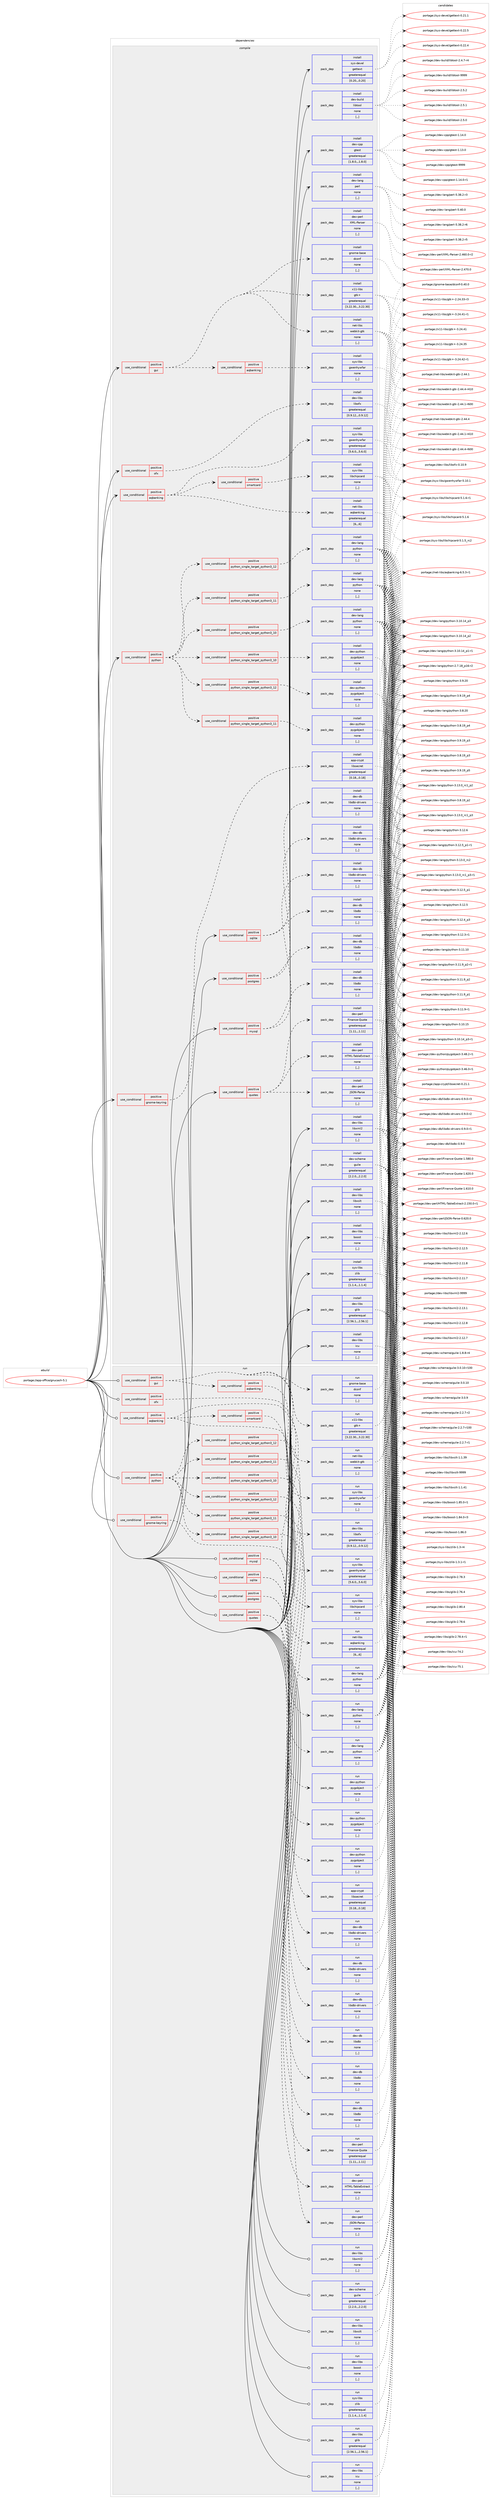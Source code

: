 digraph prolog {

# *************
# Graph options
# *************

newrank=true;
concentrate=true;
compound=true;
graph [rankdir=LR,fontname=Helvetica,fontsize=10,ranksep=1.5];#, ranksep=2.5, nodesep=0.2];
edge  [arrowhead=vee];
node  [fontname=Helvetica,fontsize=10];

# **********
# The ebuild
# **********

subgraph cluster_leftcol {
color=gray;
label=<<i>ebuild</i>>;
id [label="portage://app-office/gnucash-5.1", color=red, width=4, href="../app-office/gnucash-5.1.svg"];
}

# ****************
# The dependencies
# ****************

subgraph cluster_midcol {
color=gray;
label=<<i>dependencies</i>>;
subgraph cluster_compile {
fillcolor="#eeeeee";
style=filled;
label=<<i>compile</i>>;
subgraph cond143121 {
dependency539742 [label=<<TABLE BORDER="0" CELLBORDER="1" CELLSPACING="0" CELLPADDING="4"><TR><TD ROWSPAN="3" CELLPADDING="10">use_conditional</TD></TR><TR><TD>positive</TD></TR><TR><TD>aqbanking</TD></TR></TABLE>>, shape=none, color=red];
subgraph pack392610 {
dependency539743 [label=<<TABLE BORDER="0" CELLBORDER="1" CELLSPACING="0" CELLPADDING="4" WIDTH="220"><TR><TD ROWSPAN="6" CELLPADDING="30">pack_dep</TD></TR><TR><TD WIDTH="110">install</TD></TR><TR><TD>net-libs</TD></TR><TR><TD>aqbanking</TD></TR><TR><TD>greaterequal</TD></TR><TR><TD>[6,,,6]</TD></TR></TABLE>>, shape=none, color=blue];
}
dependency539742:e -> dependency539743:w [weight=20,style="dashed",arrowhead="vee"];
subgraph pack392611 {
dependency539744 [label=<<TABLE BORDER="0" CELLBORDER="1" CELLSPACING="0" CELLPADDING="4" WIDTH="220"><TR><TD ROWSPAN="6" CELLPADDING="30">pack_dep</TD></TR><TR><TD WIDTH="110">install</TD></TR><TR><TD>sys-libs</TD></TR><TR><TD>gwenhywfar</TD></TR><TR><TD>greaterequal</TD></TR><TR><TD>[5.6.0,,,5.6.0]</TD></TR></TABLE>>, shape=none, color=blue];
}
dependency539742:e -> dependency539744:w [weight=20,style="dashed",arrowhead="vee"];
subgraph cond143122 {
dependency539745 [label=<<TABLE BORDER="0" CELLBORDER="1" CELLSPACING="0" CELLPADDING="4"><TR><TD ROWSPAN="3" CELLPADDING="10">use_conditional</TD></TR><TR><TD>positive</TD></TR><TR><TD>smartcard</TD></TR></TABLE>>, shape=none, color=red];
subgraph pack392612 {
dependency539746 [label=<<TABLE BORDER="0" CELLBORDER="1" CELLSPACING="0" CELLPADDING="4" WIDTH="220"><TR><TD ROWSPAN="6" CELLPADDING="30">pack_dep</TD></TR><TR><TD WIDTH="110">install</TD></TR><TR><TD>sys-libs</TD></TR><TR><TD>libchipcard</TD></TR><TR><TD>none</TD></TR><TR><TD>[,,]</TD></TR></TABLE>>, shape=none, color=blue];
}
dependency539745:e -> dependency539746:w [weight=20,style="dashed",arrowhead="vee"];
}
dependency539742:e -> dependency539745:w [weight=20,style="dashed",arrowhead="vee"];
}
id:e -> dependency539742:w [weight=20,style="solid",arrowhead="vee"];
subgraph cond143123 {
dependency539747 [label=<<TABLE BORDER="0" CELLBORDER="1" CELLSPACING="0" CELLPADDING="4"><TR><TD ROWSPAN="3" CELLPADDING="10">use_conditional</TD></TR><TR><TD>positive</TD></TR><TR><TD>gnome-keyring</TD></TR></TABLE>>, shape=none, color=red];
subgraph pack392613 {
dependency539748 [label=<<TABLE BORDER="0" CELLBORDER="1" CELLSPACING="0" CELLPADDING="4" WIDTH="220"><TR><TD ROWSPAN="6" CELLPADDING="30">pack_dep</TD></TR><TR><TD WIDTH="110">install</TD></TR><TR><TD>app-crypt</TD></TR><TR><TD>libsecret</TD></TR><TR><TD>greaterequal</TD></TR><TR><TD>[0.18,,,0.18]</TD></TR></TABLE>>, shape=none, color=blue];
}
dependency539747:e -> dependency539748:w [weight=20,style="dashed",arrowhead="vee"];
}
id:e -> dependency539747:w [weight=20,style="solid",arrowhead="vee"];
subgraph cond143124 {
dependency539749 [label=<<TABLE BORDER="0" CELLBORDER="1" CELLSPACING="0" CELLPADDING="4"><TR><TD ROWSPAN="3" CELLPADDING="10">use_conditional</TD></TR><TR><TD>positive</TD></TR><TR><TD>gui</TD></TR></TABLE>>, shape=none, color=red];
subgraph pack392614 {
dependency539750 [label=<<TABLE BORDER="0" CELLBORDER="1" CELLSPACING="0" CELLPADDING="4" WIDTH="220"><TR><TD ROWSPAN="6" CELLPADDING="30">pack_dep</TD></TR><TR><TD WIDTH="110">install</TD></TR><TR><TD>x11-libs</TD></TR><TR><TD>gtk+</TD></TR><TR><TD>greaterequal</TD></TR><TR><TD>[3.22.30,,,3.22.30]</TD></TR></TABLE>>, shape=none, color=blue];
}
dependency539749:e -> dependency539750:w [weight=20,style="dashed",arrowhead="vee"];
subgraph pack392615 {
dependency539751 [label=<<TABLE BORDER="0" CELLBORDER="1" CELLSPACING="0" CELLPADDING="4" WIDTH="220"><TR><TD ROWSPAN="6" CELLPADDING="30">pack_dep</TD></TR><TR><TD WIDTH="110">install</TD></TR><TR><TD>gnome-base</TD></TR><TR><TD>dconf</TD></TR><TR><TD>none</TD></TR><TR><TD>[,,]</TD></TR></TABLE>>, shape=none, color=blue];
}
dependency539749:e -> dependency539751:w [weight=20,style="dashed",arrowhead="vee"];
subgraph pack392616 {
dependency539752 [label=<<TABLE BORDER="0" CELLBORDER="1" CELLSPACING="0" CELLPADDING="4" WIDTH="220"><TR><TD ROWSPAN="6" CELLPADDING="30">pack_dep</TD></TR><TR><TD WIDTH="110">install</TD></TR><TR><TD>net-libs</TD></TR><TR><TD>webkit-gtk</TD></TR><TR><TD>none</TD></TR><TR><TD>[,,]</TD></TR></TABLE>>, shape=none, color=blue];
}
dependency539749:e -> dependency539752:w [weight=20,style="dashed",arrowhead="vee"];
subgraph cond143125 {
dependency539753 [label=<<TABLE BORDER="0" CELLBORDER="1" CELLSPACING="0" CELLPADDING="4"><TR><TD ROWSPAN="3" CELLPADDING="10">use_conditional</TD></TR><TR><TD>positive</TD></TR><TR><TD>aqbanking</TD></TR></TABLE>>, shape=none, color=red];
subgraph pack392617 {
dependency539754 [label=<<TABLE BORDER="0" CELLBORDER="1" CELLSPACING="0" CELLPADDING="4" WIDTH="220"><TR><TD ROWSPAN="6" CELLPADDING="30">pack_dep</TD></TR><TR><TD WIDTH="110">install</TD></TR><TR><TD>sys-libs</TD></TR><TR><TD>gwenhywfar</TD></TR><TR><TD>none</TD></TR><TR><TD>[,,]</TD></TR></TABLE>>, shape=none, color=blue];
}
dependency539753:e -> dependency539754:w [weight=20,style="dashed",arrowhead="vee"];
}
dependency539749:e -> dependency539753:w [weight=20,style="dashed",arrowhead="vee"];
}
id:e -> dependency539749:w [weight=20,style="solid",arrowhead="vee"];
subgraph cond143126 {
dependency539755 [label=<<TABLE BORDER="0" CELLBORDER="1" CELLSPACING="0" CELLPADDING="4"><TR><TD ROWSPAN="3" CELLPADDING="10">use_conditional</TD></TR><TR><TD>positive</TD></TR><TR><TD>mysql</TD></TR></TABLE>>, shape=none, color=red];
subgraph pack392618 {
dependency539756 [label=<<TABLE BORDER="0" CELLBORDER="1" CELLSPACING="0" CELLPADDING="4" WIDTH="220"><TR><TD ROWSPAN="6" CELLPADDING="30">pack_dep</TD></TR><TR><TD WIDTH="110">install</TD></TR><TR><TD>dev-db</TD></TR><TR><TD>libdbi</TD></TR><TR><TD>none</TD></TR><TR><TD>[,,]</TD></TR></TABLE>>, shape=none, color=blue];
}
dependency539755:e -> dependency539756:w [weight=20,style="dashed",arrowhead="vee"];
subgraph pack392619 {
dependency539757 [label=<<TABLE BORDER="0" CELLBORDER="1" CELLSPACING="0" CELLPADDING="4" WIDTH="220"><TR><TD ROWSPAN="6" CELLPADDING="30">pack_dep</TD></TR><TR><TD WIDTH="110">install</TD></TR><TR><TD>dev-db</TD></TR><TR><TD>libdbi-drivers</TD></TR><TR><TD>none</TD></TR><TR><TD>[,,]</TD></TR></TABLE>>, shape=none, color=blue];
}
dependency539755:e -> dependency539757:w [weight=20,style="dashed",arrowhead="vee"];
}
id:e -> dependency539755:w [weight=20,style="solid",arrowhead="vee"];
subgraph cond143127 {
dependency539758 [label=<<TABLE BORDER="0" CELLBORDER="1" CELLSPACING="0" CELLPADDING="4"><TR><TD ROWSPAN="3" CELLPADDING="10">use_conditional</TD></TR><TR><TD>positive</TD></TR><TR><TD>ofx</TD></TR></TABLE>>, shape=none, color=red];
subgraph pack392620 {
dependency539759 [label=<<TABLE BORDER="0" CELLBORDER="1" CELLSPACING="0" CELLPADDING="4" WIDTH="220"><TR><TD ROWSPAN="6" CELLPADDING="30">pack_dep</TD></TR><TR><TD WIDTH="110">install</TD></TR><TR><TD>dev-libs</TD></TR><TR><TD>libofx</TD></TR><TR><TD>greaterequal</TD></TR><TR><TD>[0.9.12,,,0.9.12]</TD></TR></TABLE>>, shape=none, color=blue];
}
dependency539758:e -> dependency539759:w [weight=20,style="dashed",arrowhead="vee"];
}
id:e -> dependency539758:w [weight=20,style="solid",arrowhead="vee"];
subgraph cond143128 {
dependency539760 [label=<<TABLE BORDER="0" CELLBORDER="1" CELLSPACING="0" CELLPADDING="4"><TR><TD ROWSPAN="3" CELLPADDING="10">use_conditional</TD></TR><TR><TD>positive</TD></TR><TR><TD>postgres</TD></TR></TABLE>>, shape=none, color=red];
subgraph pack392621 {
dependency539761 [label=<<TABLE BORDER="0" CELLBORDER="1" CELLSPACING="0" CELLPADDING="4" WIDTH="220"><TR><TD ROWSPAN="6" CELLPADDING="30">pack_dep</TD></TR><TR><TD WIDTH="110">install</TD></TR><TR><TD>dev-db</TD></TR><TR><TD>libdbi</TD></TR><TR><TD>none</TD></TR><TR><TD>[,,]</TD></TR></TABLE>>, shape=none, color=blue];
}
dependency539760:e -> dependency539761:w [weight=20,style="dashed",arrowhead="vee"];
subgraph pack392622 {
dependency539762 [label=<<TABLE BORDER="0" CELLBORDER="1" CELLSPACING="0" CELLPADDING="4" WIDTH="220"><TR><TD ROWSPAN="6" CELLPADDING="30">pack_dep</TD></TR><TR><TD WIDTH="110">install</TD></TR><TR><TD>dev-db</TD></TR><TR><TD>libdbi-drivers</TD></TR><TR><TD>none</TD></TR><TR><TD>[,,]</TD></TR></TABLE>>, shape=none, color=blue];
}
dependency539760:e -> dependency539762:w [weight=20,style="dashed",arrowhead="vee"];
}
id:e -> dependency539760:w [weight=20,style="solid",arrowhead="vee"];
subgraph cond143129 {
dependency539763 [label=<<TABLE BORDER="0" CELLBORDER="1" CELLSPACING="0" CELLPADDING="4"><TR><TD ROWSPAN="3" CELLPADDING="10">use_conditional</TD></TR><TR><TD>positive</TD></TR><TR><TD>python</TD></TR></TABLE>>, shape=none, color=red];
subgraph cond143130 {
dependency539764 [label=<<TABLE BORDER="0" CELLBORDER="1" CELLSPACING="0" CELLPADDING="4"><TR><TD ROWSPAN="3" CELLPADDING="10">use_conditional</TD></TR><TR><TD>positive</TD></TR><TR><TD>python_single_target_python3_10</TD></TR></TABLE>>, shape=none, color=red];
subgraph pack392623 {
dependency539765 [label=<<TABLE BORDER="0" CELLBORDER="1" CELLSPACING="0" CELLPADDING="4" WIDTH="220"><TR><TD ROWSPAN="6" CELLPADDING="30">pack_dep</TD></TR><TR><TD WIDTH="110">install</TD></TR><TR><TD>dev-lang</TD></TR><TR><TD>python</TD></TR><TR><TD>none</TD></TR><TR><TD>[,,]</TD></TR></TABLE>>, shape=none, color=blue];
}
dependency539764:e -> dependency539765:w [weight=20,style="dashed",arrowhead="vee"];
}
dependency539763:e -> dependency539764:w [weight=20,style="dashed",arrowhead="vee"];
subgraph cond143131 {
dependency539766 [label=<<TABLE BORDER="0" CELLBORDER="1" CELLSPACING="0" CELLPADDING="4"><TR><TD ROWSPAN="3" CELLPADDING="10">use_conditional</TD></TR><TR><TD>positive</TD></TR><TR><TD>python_single_target_python3_11</TD></TR></TABLE>>, shape=none, color=red];
subgraph pack392624 {
dependency539767 [label=<<TABLE BORDER="0" CELLBORDER="1" CELLSPACING="0" CELLPADDING="4" WIDTH="220"><TR><TD ROWSPAN="6" CELLPADDING="30">pack_dep</TD></TR><TR><TD WIDTH="110">install</TD></TR><TR><TD>dev-lang</TD></TR><TR><TD>python</TD></TR><TR><TD>none</TD></TR><TR><TD>[,,]</TD></TR></TABLE>>, shape=none, color=blue];
}
dependency539766:e -> dependency539767:w [weight=20,style="dashed",arrowhead="vee"];
}
dependency539763:e -> dependency539766:w [weight=20,style="dashed",arrowhead="vee"];
subgraph cond143132 {
dependency539768 [label=<<TABLE BORDER="0" CELLBORDER="1" CELLSPACING="0" CELLPADDING="4"><TR><TD ROWSPAN="3" CELLPADDING="10">use_conditional</TD></TR><TR><TD>positive</TD></TR><TR><TD>python_single_target_python3_12</TD></TR></TABLE>>, shape=none, color=red];
subgraph pack392625 {
dependency539769 [label=<<TABLE BORDER="0" CELLBORDER="1" CELLSPACING="0" CELLPADDING="4" WIDTH="220"><TR><TD ROWSPAN="6" CELLPADDING="30">pack_dep</TD></TR><TR><TD WIDTH="110">install</TD></TR><TR><TD>dev-lang</TD></TR><TR><TD>python</TD></TR><TR><TD>none</TD></TR><TR><TD>[,,]</TD></TR></TABLE>>, shape=none, color=blue];
}
dependency539768:e -> dependency539769:w [weight=20,style="dashed",arrowhead="vee"];
}
dependency539763:e -> dependency539768:w [weight=20,style="dashed",arrowhead="vee"];
subgraph cond143133 {
dependency539770 [label=<<TABLE BORDER="0" CELLBORDER="1" CELLSPACING="0" CELLPADDING="4"><TR><TD ROWSPAN="3" CELLPADDING="10">use_conditional</TD></TR><TR><TD>positive</TD></TR><TR><TD>python_single_target_python3_10</TD></TR></TABLE>>, shape=none, color=red];
subgraph pack392626 {
dependency539771 [label=<<TABLE BORDER="0" CELLBORDER="1" CELLSPACING="0" CELLPADDING="4" WIDTH="220"><TR><TD ROWSPAN="6" CELLPADDING="30">pack_dep</TD></TR><TR><TD WIDTH="110">install</TD></TR><TR><TD>dev-python</TD></TR><TR><TD>pygobject</TD></TR><TR><TD>none</TD></TR><TR><TD>[,,]</TD></TR></TABLE>>, shape=none, color=blue];
}
dependency539770:e -> dependency539771:w [weight=20,style="dashed",arrowhead="vee"];
}
dependency539763:e -> dependency539770:w [weight=20,style="dashed",arrowhead="vee"];
subgraph cond143134 {
dependency539772 [label=<<TABLE BORDER="0" CELLBORDER="1" CELLSPACING="0" CELLPADDING="4"><TR><TD ROWSPAN="3" CELLPADDING="10">use_conditional</TD></TR><TR><TD>positive</TD></TR><TR><TD>python_single_target_python3_11</TD></TR></TABLE>>, shape=none, color=red];
subgraph pack392627 {
dependency539773 [label=<<TABLE BORDER="0" CELLBORDER="1" CELLSPACING="0" CELLPADDING="4" WIDTH="220"><TR><TD ROWSPAN="6" CELLPADDING="30">pack_dep</TD></TR><TR><TD WIDTH="110">install</TD></TR><TR><TD>dev-python</TD></TR><TR><TD>pygobject</TD></TR><TR><TD>none</TD></TR><TR><TD>[,,]</TD></TR></TABLE>>, shape=none, color=blue];
}
dependency539772:e -> dependency539773:w [weight=20,style="dashed",arrowhead="vee"];
}
dependency539763:e -> dependency539772:w [weight=20,style="dashed",arrowhead="vee"];
subgraph cond143135 {
dependency539774 [label=<<TABLE BORDER="0" CELLBORDER="1" CELLSPACING="0" CELLPADDING="4"><TR><TD ROWSPAN="3" CELLPADDING="10">use_conditional</TD></TR><TR><TD>positive</TD></TR><TR><TD>python_single_target_python3_12</TD></TR></TABLE>>, shape=none, color=red];
subgraph pack392628 {
dependency539775 [label=<<TABLE BORDER="0" CELLBORDER="1" CELLSPACING="0" CELLPADDING="4" WIDTH="220"><TR><TD ROWSPAN="6" CELLPADDING="30">pack_dep</TD></TR><TR><TD WIDTH="110">install</TD></TR><TR><TD>dev-python</TD></TR><TR><TD>pygobject</TD></TR><TR><TD>none</TD></TR><TR><TD>[,,]</TD></TR></TABLE>>, shape=none, color=blue];
}
dependency539774:e -> dependency539775:w [weight=20,style="dashed",arrowhead="vee"];
}
dependency539763:e -> dependency539774:w [weight=20,style="dashed",arrowhead="vee"];
}
id:e -> dependency539763:w [weight=20,style="solid",arrowhead="vee"];
subgraph cond143136 {
dependency539776 [label=<<TABLE BORDER="0" CELLBORDER="1" CELLSPACING="0" CELLPADDING="4"><TR><TD ROWSPAN="3" CELLPADDING="10">use_conditional</TD></TR><TR><TD>positive</TD></TR><TR><TD>quotes</TD></TR></TABLE>>, shape=none, color=red];
subgraph pack392629 {
dependency539777 [label=<<TABLE BORDER="0" CELLBORDER="1" CELLSPACING="0" CELLPADDING="4" WIDTH="220"><TR><TD ROWSPAN="6" CELLPADDING="30">pack_dep</TD></TR><TR><TD WIDTH="110">install</TD></TR><TR><TD>dev-perl</TD></TR><TR><TD>Finance-Quote</TD></TR><TR><TD>greaterequal</TD></TR><TR><TD>[1.11,,,1.11]</TD></TR></TABLE>>, shape=none, color=blue];
}
dependency539776:e -> dependency539777:w [weight=20,style="dashed",arrowhead="vee"];
subgraph pack392630 {
dependency539778 [label=<<TABLE BORDER="0" CELLBORDER="1" CELLSPACING="0" CELLPADDING="4" WIDTH="220"><TR><TD ROWSPAN="6" CELLPADDING="30">pack_dep</TD></TR><TR><TD WIDTH="110">install</TD></TR><TR><TD>dev-perl</TD></TR><TR><TD>JSON-Parse</TD></TR><TR><TD>none</TD></TR><TR><TD>[,,]</TD></TR></TABLE>>, shape=none, color=blue];
}
dependency539776:e -> dependency539778:w [weight=20,style="dashed",arrowhead="vee"];
subgraph pack392631 {
dependency539779 [label=<<TABLE BORDER="0" CELLBORDER="1" CELLSPACING="0" CELLPADDING="4" WIDTH="220"><TR><TD ROWSPAN="6" CELLPADDING="30">pack_dep</TD></TR><TR><TD WIDTH="110">install</TD></TR><TR><TD>dev-perl</TD></TR><TR><TD>HTML-TableExtract</TD></TR><TR><TD>none</TD></TR><TR><TD>[,,]</TD></TR></TABLE>>, shape=none, color=blue];
}
dependency539776:e -> dependency539779:w [weight=20,style="dashed",arrowhead="vee"];
}
id:e -> dependency539776:w [weight=20,style="solid",arrowhead="vee"];
subgraph cond143137 {
dependency539780 [label=<<TABLE BORDER="0" CELLBORDER="1" CELLSPACING="0" CELLPADDING="4"><TR><TD ROWSPAN="3" CELLPADDING="10">use_conditional</TD></TR><TR><TD>positive</TD></TR><TR><TD>sqlite</TD></TR></TABLE>>, shape=none, color=red];
subgraph pack392632 {
dependency539781 [label=<<TABLE BORDER="0" CELLBORDER="1" CELLSPACING="0" CELLPADDING="4" WIDTH="220"><TR><TD ROWSPAN="6" CELLPADDING="30">pack_dep</TD></TR><TR><TD WIDTH="110">install</TD></TR><TR><TD>dev-db</TD></TR><TR><TD>libdbi</TD></TR><TR><TD>none</TD></TR><TR><TD>[,,]</TD></TR></TABLE>>, shape=none, color=blue];
}
dependency539780:e -> dependency539781:w [weight=20,style="dashed",arrowhead="vee"];
subgraph pack392633 {
dependency539782 [label=<<TABLE BORDER="0" CELLBORDER="1" CELLSPACING="0" CELLPADDING="4" WIDTH="220"><TR><TD ROWSPAN="6" CELLPADDING="30">pack_dep</TD></TR><TR><TD WIDTH="110">install</TD></TR><TR><TD>dev-db</TD></TR><TR><TD>libdbi-drivers</TD></TR><TR><TD>none</TD></TR><TR><TD>[,,]</TD></TR></TABLE>>, shape=none, color=blue];
}
dependency539780:e -> dependency539782:w [weight=20,style="dashed",arrowhead="vee"];
}
id:e -> dependency539780:w [weight=20,style="solid",arrowhead="vee"];
subgraph pack392634 {
dependency539783 [label=<<TABLE BORDER="0" CELLBORDER="1" CELLSPACING="0" CELLPADDING="4" WIDTH="220"><TR><TD ROWSPAN="6" CELLPADDING="30">pack_dep</TD></TR><TR><TD WIDTH="110">install</TD></TR><TR><TD>dev-build</TD></TR><TR><TD>libtool</TD></TR><TR><TD>none</TD></TR><TR><TD>[,,]</TD></TR></TABLE>>, shape=none, color=blue];
}
id:e -> dependency539783:w [weight=20,style="solid",arrowhead="vee"];
subgraph pack392635 {
dependency539784 [label=<<TABLE BORDER="0" CELLBORDER="1" CELLSPACING="0" CELLPADDING="4" WIDTH="220"><TR><TD ROWSPAN="6" CELLPADDING="30">pack_dep</TD></TR><TR><TD WIDTH="110">install</TD></TR><TR><TD>dev-cpp</TD></TR><TR><TD>gtest</TD></TR><TR><TD>greaterequal</TD></TR><TR><TD>[1.8.0,,,1.8.0]</TD></TR></TABLE>>, shape=none, color=blue];
}
id:e -> dependency539784:w [weight=20,style="solid",arrowhead="vee"];
subgraph pack392636 {
dependency539785 [label=<<TABLE BORDER="0" CELLBORDER="1" CELLSPACING="0" CELLPADDING="4" WIDTH="220"><TR><TD ROWSPAN="6" CELLPADDING="30">pack_dep</TD></TR><TR><TD WIDTH="110">install</TD></TR><TR><TD>dev-lang</TD></TR><TR><TD>perl</TD></TR><TR><TD>none</TD></TR><TR><TD>[,,]</TD></TR></TABLE>>, shape=none, color=blue];
}
id:e -> dependency539785:w [weight=20,style="solid",arrowhead="vee"];
subgraph pack392637 {
dependency539786 [label=<<TABLE BORDER="0" CELLBORDER="1" CELLSPACING="0" CELLPADDING="4" WIDTH="220"><TR><TD ROWSPAN="6" CELLPADDING="30">pack_dep</TD></TR><TR><TD WIDTH="110">install</TD></TR><TR><TD>dev-libs</TD></TR><TR><TD>boost</TD></TR><TR><TD>none</TD></TR><TR><TD>[,,]</TD></TR></TABLE>>, shape=none, color=blue];
}
id:e -> dependency539786:w [weight=20,style="solid",arrowhead="vee"];
subgraph pack392638 {
dependency539787 [label=<<TABLE BORDER="0" CELLBORDER="1" CELLSPACING="0" CELLPADDING="4" WIDTH="220"><TR><TD ROWSPAN="6" CELLPADDING="30">pack_dep</TD></TR><TR><TD WIDTH="110">install</TD></TR><TR><TD>dev-libs</TD></TR><TR><TD>glib</TD></TR><TR><TD>greaterequal</TD></TR><TR><TD>[2.56.1,,,2.56.1]</TD></TR></TABLE>>, shape=none, color=blue];
}
id:e -> dependency539787:w [weight=20,style="solid",arrowhead="vee"];
subgraph pack392639 {
dependency539788 [label=<<TABLE BORDER="0" CELLBORDER="1" CELLSPACING="0" CELLPADDING="4" WIDTH="220"><TR><TD ROWSPAN="6" CELLPADDING="30">pack_dep</TD></TR><TR><TD WIDTH="110">install</TD></TR><TR><TD>dev-libs</TD></TR><TR><TD>icu</TD></TR><TR><TD>none</TD></TR><TR><TD>[,,]</TD></TR></TABLE>>, shape=none, color=blue];
}
id:e -> dependency539788:w [weight=20,style="solid",arrowhead="vee"];
subgraph pack392640 {
dependency539789 [label=<<TABLE BORDER="0" CELLBORDER="1" CELLSPACING="0" CELLPADDING="4" WIDTH="220"><TR><TD ROWSPAN="6" CELLPADDING="30">pack_dep</TD></TR><TR><TD WIDTH="110">install</TD></TR><TR><TD>dev-libs</TD></TR><TR><TD>libxml2</TD></TR><TR><TD>none</TD></TR><TR><TD>[,,]</TD></TR></TABLE>>, shape=none, color=blue];
}
id:e -> dependency539789:w [weight=20,style="solid",arrowhead="vee"];
subgraph pack392641 {
dependency539790 [label=<<TABLE BORDER="0" CELLBORDER="1" CELLSPACING="0" CELLPADDING="4" WIDTH="220"><TR><TD ROWSPAN="6" CELLPADDING="30">pack_dep</TD></TR><TR><TD WIDTH="110">install</TD></TR><TR><TD>dev-libs</TD></TR><TR><TD>libxslt</TD></TR><TR><TD>none</TD></TR><TR><TD>[,,]</TD></TR></TABLE>>, shape=none, color=blue];
}
id:e -> dependency539790:w [weight=20,style="solid",arrowhead="vee"];
subgraph pack392642 {
dependency539791 [label=<<TABLE BORDER="0" CELLBORDER="1" CELLSPACING="0" CELLPADDING="4" WIDTH="220"><TR><TD ROWSPAN="6" CELLPADDING="30">pack_dep</TD></TR><TR><TD WIDTH="110">install</TD></TR><TR><TD>dev-perl</TD></TR><TR><TD>XML-Parser</TD></TR><TR><TD>none</TD></TR><TR><TD>[,,]</TD></TR></TABLE>>, shape=none, color=blue];
}
id:e -> dependency539791:w [weight=20,style="solid",arrowhead="vee"];
subgraph pack392643 {
dependency539792 [label=<<TABLE BORDER="0" CELLBORDER="1" CELLSPACING="0" CELLPADDING="4" WIDTH="220"><TR><TD ROWSPAN="6" CELLPADDING="30">pack_dep</TD></TR><TR><TD WIDTH="110">install</TD></TR><TR><TD>dev-scheme</TD></TR><TR><TD>guile</TD></TR><TR><TD>greaterequal</TD></TR><TR><TD>[2.2.0,,,2.2.0]</TD></TR></TABLE>>, shape=none, color=blue];
}
id:e -> dependency539792:w [weight=20,style="solid",arrowhead="vee"];
subgraph pack392644 {
dependency539793 [label=<<TABLE BORDER="0" CELLBORDER="1" CELLSPACING="0" CELLPADDING="4" WIDTH="220"><TR><TD ROWSPAN="6" CELLPADDING="30">pack_dep</TD></TR><TR><TD WIDTH="110">install</TD></TR><TR><TD>sys-devel</TD></TR><TR><TD>gettext</TD></TR><TR><TD>greaterequal</TD></TR><TR><TD>[0.20,,,0.20]</TD></TR></TABLE>>, shape=none, color=blue];
}
id:e -> dependency539793:w [weight=20,style="solid",arrowhead="vee"];
subgraph pack392645 {
dependency539794 [label=<<TABLE BORDER="0" CELLBORDER="1" CELLSPACING="0" CELLPADDING="4" WIDTH="220"><TR><TD ROWSPAN="6" CELLPADDING="30">pack_dep</TD></TR><TR><TD WIDTH="110">install</TD></TR><TR><TD>sys-libs</TD></TR><TR><TD>zlib</TD></TR><TR><TD>greaterequal</TD></TR><TR><TD>[1.1.4,,,1.1.4]</TD></TR></TABLE>>, shape=none, color=blue];
}
id:e -> dependency539794:w [weight=20,style="solid",arrowhead="vee"];
}
subgraph cluster_compileandrun {
fillcolor="#eeeeee";
style=filled;
label=<<i>compile and run</i>>;
}
subgraph cluster_run {
fillcolor="#eeeeee";
style=filled;
label=<<i>run</i>>;
subgraph cond143138 {
dependency539795 [label=<<TABLE BORDER="0" CELLBORDER="1" CELLSPACING="0" CELLPADDING="4"><TR><TD ROWSPAN="3" CELLPADDING="10">use_conditional</TD></TR><TR><TD>positive</TD></TR><TR><TD>aqbanking</TD></TR></TABLE>>, shape=none, color=red];
subgraph pack392646 {
dependency539796 [label=<<TABLE BORDER="0" CELLBORDER="1" CELLSPACING="0" CELLPADDING="4" WIDTH="220"><TR><TD ROWSPAN="6" CELLPADDING="30">pack_dep</TD></TR><TR><TD WIDTH="110">run</TD></TR><TR><TD>net-libs</TD></TR><TR><TD>aqbanking</TD></TR><TR><TD>greaterequal</TD></TR><TR><TD>[6,,,6]</TD></TR></TABLE>>, shape=none, color=blue];
}
dependency539795:e -> dependency539796:w [weight=20,style="dashed",arrowhead="vee"];
subgraph pack392647 {
dependency539797 [label=<<TABLE BORDER="0" CELLBORDER="1" CELLSPACING="0" CELLPADDING="4" WIDTH="220"><TR><TD ROWSPAN="6" CELLPADDING="30">pack_dep</TD></TR><TR><TD WIDTH="110">run</TD></TR><TR><TD>sys-libs</TD></TR><TR><TD>gwenhywfar</TD></TR><TR><TD>greaterequal</TD></TR><TR><TD>[5.6.0,,,5.6.0]</TD></TR></TABLE>>, shape=none, color=blue];
}
dependency539795:e -> dependency539797:w [weight=20,style="dashed",arrowhead="vee"];
subgraph cond143139 {
dependency539798 [label=<<TABLE BORDER="0" CELLBORDER="1" CELLSPACING="0" CELLPADDING="4"><TR><TD ROWSPAN="3" CELLPADDING="10">use_conditional</TD></TR><TR><TD>positive</TD></TR><TR><TD>smartcard</TD></TR></TABLE>>, shape=none, color=red];
subgraph pack392648 {
dependency539799 [label=<<TABLE BORDER="0" CELLBORDER="1" CELLSPACING="0" CELLPADDING="4" WIDTH="220"><TR><TD ROWSPAN="6" CELLPADDING="30">pack_dep</TD></TR><TR><TD WIDTH="110">run</TD></TR><TR><TD>sys-libs</TD></TR><TR><TD>libchipcard</TD></TR><TR><TD>none</TD></TR><TR><TD>[,,]</TD></TR></TABLE>>, shape=none, color=blue];
}
dependency539798:e -> dependency539799:w [weight=20,style="dashed",arrowhead="vee"];
}
dependency539795:e -> dependency539798:w [weight=20,style="dashed",arrowhead="vee"];
}
id:e -> dependency539795:w [weight=20,style="solid",arrowhead="odot"];
subgraph cond143140 {
dependency539800 [label=<<TABLE BORDER="0" CELLBORDER="1" CELLSPACING="0" CELLPADDING="4"><TR><TD ROWSPAN="3" CELLPADDING="10">use_conditional</TD></TR><TR><TD>positive</TD></TR><TR><TD>gnome-keyring</TD></TR></TABLE>>, shape=none, color=red];
subgraph pack392649 {
dependency539801 [label=<<TABLE BORDER="0" CELLBORDER="1" CELLSPACING="0" CELLPADDING="4" WIDTH="220"><TR><TD ROWSPAN="6" CELLPADDING="30">pack_dep</TD></TR><TR><TD WIDTH="110">run</TD></TR><TR><TD>app-crypt</TD></TR><TR><TD>libsecret</TD></TR><TR><TD>greaterequal</TD></TR><TR><TD>[0.18,,,0.18]</TD></TR></TABLE>>, shape=none, color=blue];
}
dependency539800:e -> dependency539801:w [weight=20,style="dashed",arrowhead="vee"];
}
id:e -> dependency539800:w [weight=20,style="solid",arrowhead="odot"];
subgraph cond143141 {
dependency539802 [label=<<TABLE BORDER="0" CELLBORDER="1" CELLSPACING="0" CELLPADDING="4"><TR><TD ROWSPAN="3" CELLPADDING="10">use_conditional</TD></TR><TR><TD>positive</TD></TR><TR><TD>gui</TD></TR></TABLE>>, shape=none, color=red];
subgraph pack392650 {
dependency539803 [label=<<TABLE BORDER="0" CELLBORDER="1" CELLSPACING="0" CELLPADDING="4" WIDTH="220"><TR><TD ROWSPAN="6" CELLPADDING="30">pack_dep</TD></TR><TR><TD WIDTH="110">run</TD></TR><TR><TD>x11-libs</TD></TR><TR><TD>gtk+</TD></TR><TR><TD>greaterequal</TD></TR><TR><TD>[3.22.30,,,3.22.30]</TD></TR></TABLE>>, shape=none, color=blue];
}
dependency539802:e -> dependency539803:w [weight=20,style="dashed",arrowhead="vee"];
subgraph pack392651 {
dependency539804 [label=<<TABLE BORDER="0" CELLBORDER="1" CELLSPACING="0" CELLPADDING="4" WIDTH="220"><TR><TD ROWSPAN="6" CELLPADDING="30">pack_dep</TD></TR><TR><TD WIDTH="110">run</TD></TR><TR><TD>gnome-base</TD></TR><TR><TD>dconf</TD></TR><TR><TD>none</TD></TR><TR><TD>[,,]</TD></TR></TABLE>>, shape=none, color=blue];
}
dependency539802:e -> dependency539804:w [weight=20,style="dashed",arrowhead="vee"];
subgraph pack392652 {
dependency539805 [label=<<TABLE BORDER="0" CELLBORDER="1" CELLSPACING="0" CELLPADDING="4" WIDTH="220"><TR><TD ROWSPAN="6" CELLPADDING="30">pack_dep</TD></TR><TR><TD WIDTH="110">run</TD></TR><TR><TD>net-libs</TD></TR><TR><TD>webkit-gtk</TD></TR><TR><TD>none</TD></TR><TR><TD>[,,]</TD></TR></TABLE>>, shape=none, color=blue];
}
dependency539802:e -> dependency539805:w [weight=20,style="dashed",arrowhead="vee"];
subgraph cond143142 {
dependency539806 [label=<<TABLE BORDER="0" CELLBORDER="1" CELLSPACING="0" CELLPADDING="4"><TR><TD ROWSPAN="3" CELLPADDING="10">use_conditional</TD></TR><TR><TD>positive</TD></TR><TR><TD>aqbanking</TD></TR></TABLE>>, shape=none, color=red];
subgraph pack392653 {
dependency539807 [label=<<TABLE BORDER="0" CELLBORDER="1" CELLSPACING="0" CELLPADDING="4" WIDTH="220"><TR><TD ROWSPAN="6" CELLPADDING="30">pack_dep</TD></TR><TR><TD WIDTH="110">run</TD></TR><TR><TD>sys-libs</TD></TR><TR><TD>gwenhywfar</TD></TR><TR><TD>none</TD></TR><TR><TD>[,,]</TD></TR></TABLE>>, shape=none, color=blue];
}
dependency539806:e -> dependency539807:w [weight=20,style="dashed",arrowhead="vee"];
}
dependency539802:e -> dependency539806:w [weight=20,style="dashed",arrowhead="vee"];
}
id:e -> dependency539802:w [weight=20,style="solid",arrowhead="odot"];
subgraph cond143143 {
dependency539808 [label=<<TABLE BORDER="0" CELLBORDER="1" CELLSPACING="0" CELLPADDING="4"><TR><TD ROWSPAN="3" CELLPADDING="10">use_conditional</TD></TR><TR><TD>positive</TD></TR><TR><TD>mysql</TD></TR></TABLE>>, shape=none, color=red];
subgraph pack392654 {
dependency539809 [label=<<TABLE BORDER="0" CELLBORDER="1" CELLSPACING="0" CELLPADDING="4" WIDTH="220"><TR><TD ROWSPAN="6" CELLPADDING="30">pack_dep</TD></TR><TR><TD WIDTH="110">run</TD></TR><TR><TD>dev-db</TD></TR><TR><TD>libdbi</TD></TR><TR><TD>none</TD></TR><TR><TD>[,,]</TD></TR></TABLE>>, shape=none, color=blue];
}
dependency539808:e -> dependency539809:w [weight=20,style="dashed",arrowhead="vee"];
subgraph pack392655 {
dependency539810 [label=<<TABLE BORDER="0" CELLBORDER="1" CELLSPACING="0" CELLPADDING="4" WIDTH="220"><TR><TD ROWSPAN="6" CELLPADDING="30">pack_dep</TD></TR><TR><TD WIDTH="110">run</TD></TR><TR><TD>dev-db</TD></TR><TR><TD>libdbi-drivers</TD></TR><TR><TD>none</TD></TR><TR><TD>[,,]</TD></TR></TABLE>>, shape=none, color=blue];
}
dependency539808:e -> dependency539810:w [weight=20,style="dashed",arrowhead="vee"];
}
id:e -> dependency539808:w [weight=20,style="solid",arrowhead="odot"];
subgraph cond143144 {
dependency539811 [label=<<TABLE BORDER="0" CELLBORDER="1" CELLSPACING="0" CELLPADDING="4"><TR><TD ROWSPAN="3" CELLPADDING="10">use_conditional</TD></TR><TR><TD>positive</TD></TR><TR><TD>ofx</TD></TR></TABLE>>, shape=none, color=red];
subgraph pack392656 {
dependency539812 [label=<<TABLE BORDER="0" CELLBORDER="1" CELLSPACING="0" CELLPADDING="4" WIDTH="220"><TR><TD ROWSPAN="6" CELLPADDING="30">pack_dep</TD></TR><TR><TD WIDTH="110">run</TD></TR><TR><TD>dev-libs</TD></TR><TR><TD>libofx</TD></TR><TR><TD>greaterequal</TD></TR><TR><TD>[0.9.12,,,0.9.12]</TD></TR></TABLE>>, shape=none, color=blue];
}
dependency539811:e -> dependency539812:w [weight=20,style="dashed",arrowhead="vee"];
}
id:e -> dependency539811:w [weight=20,style="solid",arrowhead="odot"];
subgraph cond143145 {
dependency539813 [label=<<TABLE BORDER="0" CELLBORDER="1" CELLSPACING="0" CELLPADDING="4"><TR><TD ROWSPAN="3" CELLPADDING="10">use_conditional</TD></TR><TR><TD>positive</TD></TR><TR><TD>postgres</TD></TR></TABLE>>, shape=none, color=red];
subgraph pack392657 {
dependency539814 [label=<<TABLE BORDER="0" CELLBORDER="1" CELLSPACING="0" CELLPADDING="4" WIDTH="220"><TR><TD ROWSPAN="6" CELLPADDING="30">pack_dep</TD></TR><TR><TD WIDTH="110">run</TD></TR><TR><TD>dev-db</TD></TR><TR><TD>libdbi</TD></TR><TR><TD>none</TD></TR><TR><TD>[,,]</TD></TR></TABLE>>, shape=none, color=blue];
}
dependency539813:e -> dependency539814:w [weight=20,style="dashed",arrowhead="vee"];
subgraph pack392658 {
dependency539815 [label=<<TABLE BORDER="0" CELLBORDER="1" CELLSPACING="0" CELLPADDING="4" WIDTH="220"><TR><TD ROWSPAN="6" CELLPADDING="30">pack_dep</TD></TR><TR><TD WIDTH="110">run</TD></TR><TR><TD>dev-db</TD></TR><TR><TD>libdbi-drivers</TD></TR><TR><TD>none</TD></TR><TR><TD>[,,]</TD></TR></TABLE>>, shape=none, color=blue];
}
dependency539813:e -> dependency539815:w [weight=20,style="dashed",arrowhead="vee"];
}
id:e -> dependency539813:w [weight=20,style="solid",arrowhead="odot"];
subgraph cond143146 {
dependency539816 [label=<<TABLE BORDER="0" CELLBORDER="1" CELLSPACING="0" CELLPADDING="4"><TR><TD ROWSPAN="3" CELLPADDING="10">use_conditional</TD></TR><TR><TD>positive</TD></TR><TR><TD>python</TD></TR></TABLE>>, shape=none, color=red];
subgraph cond143147 {
dependency539817 [label=<<TABLE BORDER="0" CELLBORDER="1" CELLSPACING="0" CELLPADDING="4"><TR><TD ROWSPAN="3" CELLPADDING="10">use_conditional</TD></TR><TR><TD>positive</TD></TR><TR><TD>python_single_target_python3_10</TD></TR></TABLE>>, shape=none, color=red];
subgraph pack392659 {
dependency539818 [label=<<TABLE BORDER="0" CELLBORDER="1" CELLSPACING="0" CELLPADDING="4" WIDTH="220"><TR><TD ROWSPAN="6" CELLPADDING="30">pack_dep</TD></TR><TR><TD WIDTH="110">run</TD></TR><TR><TD>dev-lang</TD></TR><TR><TD>python</TD></TR><TR><TD>none</TD></TR><TR><TD>[,,]</TD></TR></TABLE>>, shape=none, color=blue];
}
dependency539817:e -> dependency539818:w [weight=20,style="dashed",arrowhead="vee"];
}
dependency539816:e -> dependency539817:w [weight=20,style="dashed",arrowhead="vee"];
subgraph cond143148 {
dependency539819 [label=<<TABLE BORDER="0" CELLBORDER="1" CELLSPACING="0" CELLPADDING="4"><TR><TD ROWSPAN="3" CELLPADDING="10">use_conditional</TD></TR><TR><TD>positive</TD></TR><TR><TD>python_single_target_python3_11</TD></TR></TABLE>>, shape=none, color=red];
subgraph pack392660 {
dependency539820 [label=<<TABLE BORDER="0" CELLBORDER="1" CELLSPACING="0" CELLPADDING="4" WIDTH="220"><TR><TD ROWSPAN="6" CELLPADDING="30">pack_dep</TD></TR><TR><TD WIDTH="110">run</TD></TR><TR><TD>dev-lang</TD></TR><TR><TD>python</TD></TR><TR><TD>none</TD></TR><TR><TD>[,,]</TD></TR></TABLE>>, shape=none, color=blue];
}
dependency539819:e -> dependency539820:w [weight=20,style="dashed",arrowhead="vee"];
}
dependency539816:e -> dependency539819:w [weight=20,style="dashed",arrowhead="vee"];
subgraph cond143149 {
dependency539821 [label=<<TABLE BORDER="0" CELLBORDER="1" CELLSPACING="0" CELLPADDING="4"><TR><TD ROWSPAN="3" CELLPADDING="10">use_conditional</TD></TR><TR><TD>positive</TD></TR><TR><TD>python_single_target_python3_12</TD></TR></TABLE>>, shape=none, color=red];
subgraph pack392661 {
dependency539822 [label=<<TABLE BORDER="0" CELLBORDER="1" CELLSPACING="0" CELLPADDING="4" WIDTH="220"><TR><TD ROWSPAN="6" CELLPADDING="30">pack_dep</TD></TR><TR><TD WIDTH="110">run</TD></TR><TR><TD>dev-lang</TD></TR><TR><TD>python</TD></TR><TR><TD>none</TD></TR><TR><TD>[,,]</TD></TR></TABLE>>, shape=none, color=blue];
}
dependency539821:e -> dependency539822:w [weight=20,style="dashed",arrowhead="vee"];
}
dependency539816:e -> dependency539821:w [weight=20,style="dashed",arrowhead="vee"];
subgraph cond143150 {
dependency539823 [label=<<TABLE BORDER="0" CELLBORDER="1" CELLSPACING="0" CELLPADDING="4"><TR><TD ROWSPAN="3" CELLPADDING="10">use_conditional</TD></TR><TR><TD>positive</TD></TR><TR><TD>python_single_target_python3_10</TD></TR></TABLE>>, shape=none, color=red];
subgraph pack392662 {
dependency539824 [label=<<TABLE BORDER="0" CELLBORDER="1" CELLSPACING="0" CELLPADDING="4" WIDTH="220"><TR><TD ROWSPAN="6" CELLPADDING="30">pack_dep</TD></TR><TR><TD WIDTH="110">run</TD></TR><TR><TD>dev-python</TD></TR><TR><TD>pygobject</TD></TR><TR><TD>none</TD></TR><TR><TD>[,,]</TD></TR></TABLE>>, shape=none, color=blue];
}
dependency539823:e -> dependency539824:w [weight=20,style="dashed",arrowhead="vee"];
}
dependency539816:e -> dependency539823:w [weight=20,style="dashed",arrowhead="vee"];
subgraph cond143151 {
dependency539825 [label=<<TABLE BORDER="0" CELLBORDER="1" CELLSPACING="0" CELLPADDING="4"><TR><TD ROWSPAN="3" CELLPADDING="10">use_conditional</TD></TR><TR><TD>positive</TD></TR><TR><TD>python_single_target_python3_11</TD></TR></TABLE>>, shape=none, color=red];
subgraph pack392663 {
dependency539826 [label=<<TABLE BORDER="0" CELLBORDER="1" CELLSPACING="0" CELLPADDING="4" WIDTH="220"><TR><TD ROWSPAN="6" CELLPADDING="30">pack_dep</TD></TR><TR><TD WIDTH="110">run</TD></TR><TR><TD>dev-python</TD></TR><TR><TD>pygobject</TD></TR><TR><TD>none</TD></TR><TR><TD>[,,]</TD></TR></TABLE>>, shape=none, color=blue];
}
dependency539825:e -> dependency539826:w [weight=20,style="dashed",arrowhead="vee"];
}
dependency539816:e -> dependency539825:w [weight=20,style="dashed",arrowhead="vee"];
subgraph cond143152 {
dependency539827 [label=<<TABLE BORDER="0" CELLBORDER="1" CELLSPACING="0" CELLPADDING="4"><TR><TD ROWSPAN="3" CELLPADDING="10">use_conditional</TD></TR><TR><TD>positive</TD></TR><TR><TD>python_single_target_python3_12</TD></TR></TABLE>>, shape=none, color=red];
subgraph pack392664 {
dependency539828 [label=<<TABLE BORDER="0" CELLBORDER="1" CELLSPACING="0" CELLPADDING="4" WIDTH="220"><TR><TD ROWSPAN="6" CELLPADDING="30">pack_dep</TD></TR><TR><TD WIDTH="110">run</TD></TR><TR><TD>dev-python</TD></TR><TR><TD>pygobject</TD></TR><TR><TD>none</TD></TR><TR><TD>[,,]</TD></TR></TABLE>>, shape=none, color=blue];
}
dependency539827:e -> dependency539828:w [weight=20,style="dashed",arrowhead="vee"];
}
dependency539816:e -> dependency539827:w [weight=20,style="dashed",arrowhead="vee"];
}
id:e -> dependency539816:w [weight=20,style="solid",arrowhead="odot"];
subgraph cond143153 {
dependency539829 [label=<<TABLE BORDER="0" CELLBORDER="1" CELLSPACING="0" CELLPADDING="4"><TR><TD ROWSPAN="3" CELLPADDING="10">use_conditional</TD></TR><TR><TD>positive</TD></TR><TR><TD>quotes</TD></TR></TABLE>>, shape=none, color=red];
subgraph pack392665 {
dependency539830 [label=<<TABLE BORDER="0" CELLBORDER="1" CELLSPACING="0" CELLPADDING="4" WIDTH="220"><TR><TD ROWSPAN="6" CELLPADDING="30">pack_dep</TD></TR><TR><TD WIDTH="110">run</TD></TR><TR><TD>dev-perl</TD></TR><TR><TD>Finance-Quote</TD></TR><TR><TD>greaterequal</TD></TR><TR><TD>[1.11,,,1.11]</TD></TR></TABLE>>, shape=none, color=blue];
}
dependency539829:e -> dependency539830:w [weight=20,style="dashed",arrowhead="vee"];
subgraph pack392666 {
dependency539831 [label=<<TABLE BORDER="0" CELLBORDER="1" CELLSPACING="0" CELLPADDING="4" WIDTH="220"><TR><TD ROWSPAN="6" CELLPADDING="30">pack_dep</TD></TR><TR><TD WIDTH="110">run</TD></TR><TR><TD>dev-perl</TD></TR><TR><TD>JSON-Parse</TD></TR><TR><TD>none</TD></TR><TR><TD>[,,]</TD></TR></TABLE>>, shape=none, color=blue];
}
dependency539829:e -> dependency539831:w [weight=20,style="dashed",arrowhead="vee"];
subgraph pack392667 {
dependency539832 [label=<<TABLE BORDER="0" CELLBORDER="1" CELLSPACING="0" CELLPADDING="4" WIDTH="220"><TR><TD ROWSPAN="6" CELLPADDING="30">pack_dep</TD></TR><TR><TD WIDTH="110">run</TD></TR><TR><TD>dev-perl</TD></TR><TR><TD>HTML-TableExtract</TD></TR><TR><TD>none</TD></TR><TR><TD>[,,]</TD></TR></TABLE>>, shape=none, color=blue];
}
dependency539829:e -> dependency539832:w [weight=20,style="dashed",arrowhead="vee"];
}
id:e -> dependency539829:w [weight=20,style="solid",arrowhead="odot"];
subgraph cond143154 {
dependency539833 [label=<<TABLE BORDER="0" CELLBORDER="1" CELLSPACING="0" CELLPADDING="4"><TR><TD ROWSPAN="3" CELLPADDING="10">use_conditional</TD></TR><TR><TD>positive</TD></TR><TR><TD>sqlite</TD></TR></TABLE>>, shape=none, color=red];
subgraph pack392668 {
dependency539834 [label=<<TABLE BORDER="0" CELLBORDER="1" CELLSPACING="0" CELLPADDING="4" WIDTH="220"><TR><TD ROWSPAN="6" CELLPADDING="30">pack_dep</TD></TR><TR><TD WIDTH="110">run</TD></TR><TR><TD>dev-db</TD></TR><TR><TD>libdbi</TD></TR><TR><TD>none</TD></TR><TR><TD>[,,]</TD></TR></TABLE>>, shape=none, color=blue];
}
dependency539833:e -> dependency539834:w [weight=20,style="dashed",arrowhead="vee"];
subgraph pack392669 {
dependency539835 [label=<<TABLE BORDER="0" CELLBORDER="1" CELLSPACING="0" CELLPADDING="4" WIDTH="220"><TR><TD ROWSPAN="6" CELLPADDING="30">pack_dep</TD></TR><TR><TD WIDTH="110">run</TD></TR><TR><TD>dev-db</TD></TR><TR><TD>libdbi-drivers</TD></TR><TR><TD>none</TD></TR><TR><TD>[,,]</TD></TR></TABLE>>, shape=none, color=blue];
}
dependency539833:e -> dependency539835:w [weight=20,style="dashed",arrowhead="vee"];
}
id:e -> dependency539833:w [weight=20,style="solid",arrowhead="odot"];
subgraph pack392670 {
dependency539836 [label=<<TABLE BORDER="0" CELLBORDER="1" CELLSPACING="0" CELLPADDING="4" WIDTH="220"><TR><TD ROWSPAN="6" CELLPADDING="30">pack_dep</TD></TR><TR><TD WIDTH="110">run</TD></TR><TR><TD>dev-libs</TD></TR><TR><TD>boost</TD></TR><TR><TD>none</TD></TR><TR><TD>[,,]</TD></TR></TABLE>>, shape=none, color=blue];
}
id:e -> dependency539836:w [weight=20,style="solid",arrowhead="odot"];
subgraph pack392671 {
dependency539837 [label=<<TABLE BORDER="0" CELLBORDER="1" CELLSPACING="0" CELLPADDING="4" WIDTH="220"><TR><TD ROWSPAN="6" CELLPADDING="30">pack_dep</TD></TR><TR><TD WIDTH="110">run</TD></TR><TR><TD>dev-libs</TD></TR><TR><TD>glib</TD></TR><TR><TD>greaterequal</TD></TR><TR><TD>[2.56.1,,,2.56.1]</TD></TR></TABLE>>, shape=none, color=blue];
}
id:e -> dependency539837:w [weight=20,style="solid",arrowhead="odot"];
subgraph pack392672 {
dependency539838 [label=<<TABLE BORDER="0" CELLBORDER="1" CELLSPACING="0" CELLPADDING="4" WIDTH="220"><TR><TD ROWSPAN="6" CELLPADDING="30">pack_dep</TD></TR><TR><TD WIDTH="110">run</TD></TR><TR><TD>dev-libs</TD></TR><TR><TD>icu</TD></TR><TR><TD>none</TD></TR><TR><TD>[,,]</TD></TR></TABLE>>, shape=none, color=blue];
}
id:e -> dependency539838:w [weight=20,style="solid",arrowhead="odot"];
subgraph pack392673 {
dependency539839 [label=<<TABLE BORDER="0" CELLBORDER="1" CELLSPACING="0" CELLPADDING="4" WIDTH="220"><TR><TD ROWSPAN="6" CELLPADDING="30">pack_dep</TD></TR><TR><TD WIDTH="110">run</TD></TR><TR><TD>dev-libs</TD></TR><TR><TD>libxml2</TD></TR><TR><TD>none</TD></TR><TR><TD>[,,]</TD></TR></TABLE>>, shape=none, color=blue];
}
id:e -> dependency539839:w [weight=20,style="solid",arrowhead="odot"];
subgraph pack392674 {
dependency539840 [label=<<TABLE BORDER="0" CELLBORDER="1" CELLSPACING="0" CELLPADDING="4" WIDTH="220"><TR><TD ROWSPAN="6" CELLPADDING="30">pack_dep</TD></TR><TR><TD WIDTH="110">run</TD></TR><TR><TD>dev-libs</TD></TR><TR><TD>libxslt</TD></TR><TR><TD>none</TD></TR><TR><TD>[,,]</TD></TR></TABLE>>, shape=none, color=blue];
}
id:e -> dependency539840:w [weight=20,style="solid",arrowhead="odot"];
subgraph pack392675 {
dependency539841 [label=<<TABLE BORDER="0" CELLBORDER="1" CELLSPACING="0" CELLPADDING="4" WIDTH="220"><TR><TD ROWSPAN="6" CELLPADDING="30">pack_dep</TD></TR><TR><TD WIDTH="110">run</TD></TR><TR><TD>dev-scheme</TD></TR><TR><TD>guile</TD></TR><TR><TD>greaterequal</TD></TR><TR><TD>[2.2.0,,,2.2.0]</TD></TR></TABLE>>, shape=none, color=blue];
}
id:e -> dependency539841:w [weight=20,style="solid",arrowhead="odot"];
subgraph pack392676 {
dependency539842 [label=<<TABLE BORDER="0" CELLBORDER="1" CELLSPACING="0" CELLPADDING="4" WIDTH="220"><TR><TD ROWSPAN="6" CELLPADDING="30">pack_dep</TD></TR><TR><TD WIDTH="110">run</TD></TR><TR><TD>sys-libs</TD></TR><TR><TD>zlib</TD></TR><TR><TD>greaterequal</TD></TR><TR><TD>[1.1.4,,,1.1.4]</TD></TR></TABLE>>, shape=none, color=blue];
}
id:e -> dependency539842:w [weight=20,style="solid",arrowhead="odot"];
}
}

# **************
# The candidates
# **************

subgraph cluster_choices {
rank=same;
color=gray;
label=<<i>candidates</i>>;

subgraph choice392610 {
color=black;
nodesep=1;
choice1101011164510810598115479711398971101071051101034554465346514511449 [label="portage://net-libs/aqbanking-6.5.3-r1", color=red, width=4,href="../net-libs/aqbanking-6.5.3-r1.svg"];
dependency539743:e -> choice1101011164510810598115479711398971101071051101034554465346514511449:w [style=dotted,weight="100"];
}
subgraph choice392611 {
color=black;
nodesep=1;
choice1151211154510810598115471031191011101041211191029711445534649484649 [label="portage://sys-libs/gwenhywfar-5.10.1", color=red, width=4,href="../sys-libs/gwenhywfar-5.10.1.svg"];
dependency539744:e -> choice1151211154510810598115471031191011101041211191029711445534649484649:w [style=dotted,weight="100"];
}
subgraph choice392612 {
color=black;
nodesep=1;
choice115121115451081059811547108105989910410511299971141004553464946544511449 [label="portage://sys-libs/libchipcard-5.1.6-r1", color=red, width=4,href="../sys-libs/libchipcard-5.1.6-r1.svg"];
choice11512111545108105981154710810598991041051129997114100455346494654 [label="portage://sys-libs/libchipcard-5.1.6", color=red, width=4,href="../sys-libs/libchipcard-5.1.6.svg"];
choice11512111545108105981154710810598991041051129997114100455346494653951149950 [label="portage://sys-libs/libchipcard-5.1.5_rc2", color=red, width=4,href="../sys-libs/libchipcard-5.1.5_rc2.svg"];
dependency539746:e -> choice115121115451081059811547108105989910410511299971141004553464946544511449:w [style=dotted,weight="100"];
dependency539746:e -> choice11512111545108105981154710810598991041051129997114100455346494654:w [style=dotted,weight="100"];
dependency539746:e -> choice11512111545108105981154710810598991041051129997114100455346494653951149950:w [style=dotted,weight="100"];
}
subgraph choice392613 {
color=black;
nodesep=1;
choice97112112459911412111211647108105981151019911410111645484650494649 [label="portage://app-crypt/libsecret-0.21.1", color=red, width=4,href="../app-crypt/libsecret-0.21.1.svg"];
dependency539748:e -> choice97112112459911412111211647108105981151019911410111645484650494649:w [style=dotted,weight="100"];
}
subgraph choice392614 {
color=black;
nodesep=1;
choice12049494510810598115471031161074345514650524652504511449 [label="portage://x11-libs/gtk+-3.24.42-r1", color=red, width=4,href="../x11-libs/gtk+-3.24.42-r1.svg"];
choice12049494510810598115471031161074345514650524652494511449 [label="portage://x11-libs/gtk+-3.24.41-r1", color=red, width=4,href="../x11-libs/gtk+-3.24.41-r1.svg"];
choice1204949451081059811547103116107434551465052465249 [label="portage://x11-libs/gtk+-3.24.41", color=red, width=4,href="../x11-libs/gtk+-3.24.41.svg"];
choice1204949451081059811547103116107434551465052465153 [label="portage://x11-libs/gtk+-3.24.35", color=red, width=4,href="../x11-libs/gtk+-3.24.35.svg"];
choice12049494510810598115471031161074345504650524651514511451 [label="portage://x11-libs/gtk+-2.24.33-r3", color=red, width=4,href="../x11-libs/gtk+-2.24.33-r3.svg"];
dependency539750:e -> choice12049494510810598115471031161074345514650524652504511449:w [style=dotted,weight="100"];
dependency539750:e -> choice12049494510810598115471031161074345514650524652494511449:w [style=dotted,weight="100"];
dependency539750:e -> choice1204949451081059811547103116107434551465052465249:w [style=dotted,weight="100"];
dependency539750:e -> choice1204949451081059811547103116107434551465052465153:w [style=dotted,weight="100"];
dependency539750:e -> choice12049494510810598115471031161074345504650524651514511451:w [style=dotted,weight="100"];
}
subgraph choice392615 {
color=black;
nodesep=1;
choice103110111109101459897115101471009911111010245484652484648 [label="portage://gnome-base/dconf-0.40.0", color=red, width=4,href="../gnome-base/dconf-0.40.0.svg"];
dependency539751:e -> choice103110111109101459897115101471009911111010245484652484648:w [style=dotted,weight="100"];
}
subgraph choice392616 {
color=black;
nodesep=1;
choice11010111645108105981154711910198107105116451031161074550465252465245114544848 [label="portage://net-libs/webkit-gtk-2.44.4-r600", color=red, width=4,href="../net-libs/webkit-gtk-2.44.4-r600.svg"];
choice11010111645108105981154711910198107105116451031161074550465252465245114524948 [label="portage://net-libs/webkit-gtk-2.44.4-r410", color=red, width=4,href="../net-libs/webkit-gtk-2.44.4-r410.svg"];
choice110101116451081059811547119101981071051164510311610745504652524652 [label="portage://net-libs/webkit-gtk-2.44.4", color=red, width=4,href="../net-libs/webkit-gtk-2.44.4.svg"];
choice11010111645108105981154711910198107105116451031161074550465252464945114544848 [label="portage://net-libs/webkit-gtk-2.44.1-r600", color=red, width=4,href="../net-libs/webkit-gtk-2.44.1-r600.svg"];
choice11010111645108105981154711910198107105116451031161074550465252464945114524948 [label="portage://net-libs/webkit-gtk-2.44.1-r410", color=red, width=4,href="../net-libs/webkit-gtk-2.44.1-r410.svg"];
choice110101116451081059811547119101981071051164510311610745504652524649 [label="portage://net-libs/webkit-gtk-2.44.1", color=red, width=4,href="../net-libs/webkit-gtk-2.44.1.svg"];
dependency539752:e -> choice11010111645108105981154711910198107105116451031161074550465252465245114544848:w [style=dotted,weight="100"];
dependency539752:e -> choice11010111645108105981154711910198107105116451031161074550465252465245114524948:w [style=dotted,weight="100"];
dependency539752:e -> choice110101116451081059811547119101981071051164510311610745504652524652:w [style=dotted,weight="100"];
dependency539752:e -> choice11010111645108105981154711910198107105116451031161074550465252464945114544848:w [style=dotted,weight="100"];
dependency539752:e -> choice11010111645108105981154711910198107105116451031161074550465252464945114524948:w [style=dotted,weight="100"];
dependency539752:e -> choice110101116451081059811547119101981071051164510311610745504652524649:w [style=dotted,weight="100"];
}
subgraph choice392617 {
color=black;
nodesep=1;
choice1151211154510810598115471031191011101041211191029711445534649484649 [label="portage://sys-libs/gwenhywfar-5.10.1", color=red, width=4,href="../sys-libs/gwenhywfar-5.10.1.svg"];
dependency539754:e -> choice1151211154510810598115471031191011101041211191029711445534649484649:w [style=dotted,weight="100"];
}
subgraph choice392618 {
color=black;
nodesep=1;
choice1001011184510098471081059810098105454846574648 [label="portage://dev-db/libdbi-0.9.0", color=red, width=4,href="../dev-db/libdbi-0.9.0.svg"];
dependency539756:e -> choice1001011184510098471081059810098105454846574648:w [style=dotted,weight="100"];
}
subgraph choice392619 {
color=black;
nodesep=1;
choice1001011184510098471081059810098105451001141051181011141154548465746484511451 [label="portage://dev-db/libdbi-drivers-0.9.0-r3", color=red, width=4,href="../dev-db/libdbi-drivers-0.9.0-r3.svg"];
choice1001011184510098471081059810098105451001141051181011141154548465746484511450 [label="portage://dev-db/libdbi-drivers-0.9.0-r2", color=red, width=4,href="../dev-db/libdbi-drivers-0.9.0-r2.svg"];
choice1001011184510098471081059810098105451001141051181011141154548465746484511449 [label="portage://dev-db/libdbi-drivers-0.9.0-r1", color=red, width=4,href="../dev-db/libdbi-drivers-0.9.0-r1.svg"];
dependency539757:e -> choice1001011184510098471081059810098105451001141051181011141154548465746484511451:w [style=dotted,weight="100"];
dependency539757:e -> choice1001011184510098471081059810098105451001141051181011141154548465746484511450:w [style=dotted,weight="100"];
dependency539757:e -> choice1001011184510098471081059810098105451001141051181011141154548465746484511449:w [style=dotted,weight="100"];
}
subgraph choice392620 {
color=black;
nodesep=1;
choice1001011184510810598115471081059811110212045484649484657 [label="portage://dev-libs/libofx-0.10.9", color=red, width=4,href="../dev-libs/libofx-0.10.9.svg"];
dependency539759:e -> choice1001011184510810598115471081059811110212045484649484657:w [style=dotted,weight="100"];
}
subgraph choice392621 {
color=black;
nodesep=1;
choice1001011184510098471081059810098105454846574648 [label="portage://dev-db/libdbi-0.9.0", color=red, width=4,href="../dev-db/libdbi-0.9.0.svg"];
dependency539761:e -> choice1001011184510098471081059810098105454846574648:w [style=dotted,weight="100"];
}
subgraph choice392622 {
color=black;
nodesep=1;
choice1001011184510098471081059810098105451001141051181011141154548465746484511451 [label="portage://dev-db/libdbi-drivers-0.9.0-r3", color=red, width=4,href="../dev-db/libdbi-drivers-0.9.0-r3.svg"];
choice1001011184510098471081059810098105451001141051181011141154548465746484511450 [label="portage://dev-db/libdbi-drivers-0.9.0-r2", color=red, width=4,href="../dev-db/libdbi-drivers-0.9.0-r2.svg"];
choice1001011184510098471081059810098105451001141051181011141154548465746484511449 [label="portage://dev-db/libdbi-drivers-0.9.0-r1", color=red, width=4,href="../dev-db/libdbi-drivers-0.9.0-r1.svg"];
dependency539762:e -> choice1001011184510098471081059810098105451001141051181011141154548465746484511451:w [style=dotted,weight="100"];
dependency539762:e -> choice1001011184510098471081059810098105451001141051181011141154548465746484511450:w [style=dotted,weight="100"];
dependency539762:e -> choice1001011184510098471081059810098105451001141051181011141154548465746484511449:w [style=dotted,weight="100"];
}
subgraph choice392623 {
color=black;
nodesep=1;
choice10010111845108971101034711212111610411111045514649514648951149950 [label="portage://dev-lang/python-3.13.0_rc2", color=red, width=4,href="../dev-lang/python-3.13.0_rc2.svg"];
choice1001011184510897110103471121211161041111104551464951464895114994995112514511449 [label="portage://dev-lang/python-3.13.0_rc1_p3-r1", color=red, width=4,href="../dev-lang/python-3.13.0_rc1_p3-r1.svg"];
choice100101118451089711010347112121116104111110455146495146489511499499511251 [label="portage://dev-lang/python-3.13.0_rc1_p3", color=red, width=4,href="../dev-lang/python-3.13.0_rc1_p3.svg"];
choice100101118451089711010347112121116104111110455146495146489511499499511250 [label="portage://dev-lang/python-3.13.0_rc1_p2", color=red, width=4,href="../dev-lang/python-3.13.0_rc1_p2.svg"];
choice10010111845108971101034711212111610411111045514649504654 [label="portage://dev-lang/python-3.12.6", color=red, width=4,href="../dev-lang/python-3.12.6.svg"];
choice1001011184510897110103471121211161041111104551464950465395112494511449 [label="portage://dev-lang/python-3.12.5_p1-r1", color=red, width=4,href="../dev-lang/python-3.12.5_p1-r1.svg"];
choice100101118451089711010347112121116104111110455146495046539511249 [label="portage://dev-lang/python-3.12.5_p1", color=red, width=4,href="../dev-lang/python-3.12.5_p1.svg"];
choice10010111845108971101034711212111610411111045514649504653 [label="portage://dev-lang/python-3.12.5", color=red, width=4,href="../dev-lang/python-3.12.5.svg"];
choice100101118451089711010347112121116104111110455146495046529511251 [label="portage://dev-lang/python-3.12.4_p3", color=red, width=4,href="../dev-lang/python-3.12.4_p3.svg"];
choice100101118451089711010347112121116104111110455146495046514511449 [label="portage://dev-lang/python-3.12.3-r1", color=red, width=4,href="../dev-lang/python-3.12.3-r1.svg"];
choice1001011184510897110103471121211161041111104551464949464948 [label="portage://dev-lang/python-3.11.10", color=red, width=4,href="../dev-lang/python-3.11.10.svg"];
choice1001011184510897110103471121211161041111104551464949465795112504511449 [label="portage://dev-lang/python-3.11.9_p2-r1", color=red, width=4,href="../dev-lang/python-3.11.9_p2-r1.svg"];
choice100101118451089711010347112121116104111110455146494946579511250 [label="portage://dev-lang/python-3.11.9_p2", color=red, width=4,href="../dev-lang/python-3.11.9_p2.svg"];
choice100101118451089711010347112121116104111110455146494946579511249 [label="portage://dev-lang/python-3.11.9_p1", color=red, width=4,href="../dev-lang/python-3.11.9_p1.svg"];
choice100101118451089711010347112121116104111110455146494946574511449 [label="portage://dev-lang/python-3.11.9-r1", color=red, width=4,href="../dev-lang/python-3.11.9-r1.svg"];
choice1001011184510897110103471121211161041111104551464948464953 [label="portage://dev-lang/python-3.10.15", color=red, width=4,href="../dev-lang/python-3.10.15.svg"];
choice100101118451089711010347112121116104111110455146494846495295112514511449 [label="portage://dev-lang/python-3.10.14_p3-r1", color=red, width=4,href="../dev-lang/python-3.10.14_p3-r1.svg"];
choice10010111845108971101034711212111610411111045514649484649529511251 [label="portage://dev-lang/python-3.10.14_p3", color=red, width=4,href="../dev-lang/python-3.10.14_p3.svg"];
choice10010111845108971101034711212111610411111045514649484649529511250 [label="portage://dev-lang/python-3.10.14_p2", color=red, width=4,href="../dev-lang/python-3.10.14_p2.svg"];
choice100101118451089711010347112121116104111110455146494846495295112494511449 [label="portage://dev-lang/python-3.10.14_p1-r1", color=red, width=4,href="../dev-lang/python-3.10.14_p1-r1.svg"];
choice10010111845108971101034711212111610411111045514657465048 [label="portage://dev-lang/python-3.9.20", color=red, width=4,href="../dev-lang/python-3.9.20.svg"];
choice100101118451089711010347112121116104111110455146574649579511253 [label="portage://dev-lang/python-3.9.19_p5", color=red, width=4,href="../dev-lang/python-3.9.19_p5.svg"];
choice100101118451089711010347112121116104111110455146574649579511252 [label="portage://dev-lang/python-3.9.19_p4", color=red, width=4,href="../dev-lang/python-3.9.19_p4.svg"];
choice100101118451089711010347112121116104111110455146574649579511251 [label="portage://dev-lang/python-3.9.19_p3", color=red, width=4,href="../dev-lang/python-3.9.19_p3.svg"];
choice10010111845108971101034711212111610411111045514656465048 [label="portage://dev-lang/python-3.8.20", color=red, width=4,href="../dev-lang/python-3.8.20.svg"];
choice100101118451089711010347112121116104111110455146564649579511252 [label="portage://dev-lang/python-3.8.19_p4", color=red, width=4,href="../dev-lang/python-3.8.19_p4.svg"];
choice100101118451089711010347112121116104111110455146564649579511251 [label="portage://dev-lang/python-3.8.19_p3", color=red, width=4,href="../dev-lang/python-3.8.19_p3.svg"];
choice100101118451089711010347112121116104111110455146564649579511250 [label="portage://dev-lang/python-3.8.19_p2", color=red, width=4,href="../dev-lang/python-3.8.19_p2.svg"];
choice100101118451089711010347112121116104111110455046554649569511249544511450 [label="portage://dev-lang/python-2.7.18_p16-r2", color=red, width=4,href="../dev-lang/python-2.7.18_p16-r2.svg"];
dependency539765:e -> choice10010111845108971101034711212111610411111045514649514648951149950:w [style=dotted,weight="100"];
dependency539765:e -> choice1001011184510897110103471121211161041111104551464951464895114994995112514511449:w [style=dotted,weight="100"];
dependency539765:e -> choice100101118451089711010347112121116104111110455146495146489511499499511251:w [style=dotted,weight="100"];
dependency539765:e -> choice100101118451089711010347112121116104111110455146495146489511499499511250:w [style=dotted,weight="100"];
dependency539765:e -> choice10010111845108971101034711212111610411111045514649504654:w [style=dotted,weight="100"];
dependency539765:e -> choice1001011184510897110103471121211161041111104551464950465395112494511449:w [style=dotted,weight="100"];
dependency539765:e -> choice100101118451089711010347112121116104111110455146495046539511249:w [style=dotted,weight="100"];
dependency539765:e -> choice10010111845108971101034711212111610411111045514649504653:w [style=dotted,weight="100"];
dependency539765:e -> choice100101118451089711010347112121116104111110455146495046529511251:w [style=dotted,weight="100"];
dependency539765:e -> choice100101118451089711010347112121116104111110455146495046514511449:w [style=dotted,weight="100"];
dependency539765:e -> choice1001011184510897110103471121211161041111104551464949464948:w [style=dotted,weight="100"];
dependency539765:e -> choice1001011184510897110103471121211161041111104551464949465795112504511449:w [style=dotted,weight="100"];
dependency539765:e -> choice100101118451089711010347112121116104111110455146494946579511250:w [style=dotted,weight="100"];
dependency539765:e -> choice100101118451089711010347112121116104111110455146494946579511249:w [style=dotted,weight="100"];
dependency539765:e -> choice100101118451089711010347112121116104111110455146494946574511449:w [style=dotted,weight="100"];
dependency539765:e -> choice1001011184510897110103471121211161041111104551464948464953:w [style=dotted,weight="100"];
dependency539765:e -> choice100101118451089711010347112121116104111110455146494846495295112514511449:w [style=dotted,weight="100"];
dependency539765:e -> choice10010111845108971101034711212111610411111045514649484649529511251:w [style=dotted,weight="100"];
dependency539765:e -> choice10010111845108971101034711212111610411111045514649484649529511250:w [style=dotted,weight="100"];
dependency539765:e -> choice100101118451089711010347112121116104111110455146494846495295112494511449:w [style=dotted,weight="100"];
dependency539765:e -> choice10010111845108971101034711212111610411111045514657465048:w [style=dotted,weight="100"];
dependency539765:e -> choice100101118451089711010347112121116104111110455146574649579511253:w [style=dotted,weight="100"];
dependency539765:e -> choice100101118451089711010347112121116104111110455146574649579511252:w [style=dotted,weight="100"];
dependency539765:e -> choice100101118451089711010347112121116104111110455146574649579511251:w [style=dotted,weight="100"];
dependency539765:e -> choice10010111845108971101034711212111610411111045514656465048:w [style=dotted,weight="100"];
dependency539765:e -> choice100101118451089711010347112121116104111110455146564649579511252:w [style=dotted,weight="100"];
dependency539765:e -> choice100101118451089711010347112121116104111110455146564649579511251:w [style=dotted,weight="100"];
dependency539765:e -> choice100101118451089711010347112121116104111110455146564649579511250:w [style=dotted,weight="100"];
dependency539765:e -> choice100101118451089711010347112121116104111110455046554649569511249544511450:w [style=dotted,weight="100"];
}
subgraph choice392624 {
color=black;
nodesep=1;
choice10010111845108971101034711212111610411111045514649514648951149950 [label="portage://dev-lang/python-3.13.0_rc2", color=red, width=4,href="../dev-lang/python-3.13.0_rc2.svg"];
choice1001011184510897110103471121211161041111104551464951464895114994995112514511449 [label="portage://dev-lang/python-3.13.0_rc1_p3-r1", color=red, width=4,href="../dev-lang/python-3.13.0_rc1_p3-r1.svg"];
choice100101118451089711010347112121116104111110455146495146489511499499511251 [label="portage://dev-lang/python-3.13.0_rc1_p3", color=red, width=4,href="../dev-lang/python-3.13.0_rc1_p3.svg"];
choice100101118451089711010347112121116104111110455146495146489511499499511250 [label="portage://dev-lang/python-3.13.0_rc1_p2", color=red, width=4,href="../dev-lang/python-3.13.0_rc1_p2.svg"];
choice10010111845108971101034711212111610411111045514649504654 [label="portage://dev-lang/python-3.12.6", color=red, width=4,href="../dev-lang/python-3.12.6.svg"];
choice1001011184510897110103471121211161041111104551464950465395112494511449 [label="portage://dev-lang/python-3.12.5_p1-r1", color=red, width=4,href="../dev-lang/python-3.12.5_p1-r1.svg"];
choice100101118451089711010347112121116104111110455146495046539511249 [label="portage://dev-lang/python-3.12.5_p1", color=red, width=4,href="../dev-lang/python-3.12.5_p1.svg"];
choice10010111845108971101034711212111610411111045514649504653 [label="portage://dev-lang/python-3.12.5", color=red, width=4,href="../dev-lang/python-3.12.5.svg"];
choice100101118451089711010347112121116104111110455146495046529511251 [label="portage://dev-lang/python-3.12.4_p3", color=red, width=4,href="../dev-lang/python-3.12.4_p3.svg"];
choice100101118451089711010347112121116104111110455146495046514511449 [label="portage://dev-lang/python-3.12.3-r1", color=red, width=4,href="../dev-lang/python-3.12.3-r1.svg"];
choice1001011184510897110103471121211161041111104551464949464948 [label="portage://dev-lang/python-3.11.10", color=red, width=4,href="../dev-lang/python-3.11.10.svg"];
choice1001011184510897110103471121211161041111104551464949465795112504511449 [label="portage://dev-lang/python-3.11.9_p2-r1", color=red, width=4,href="../dev-lang/python-3.11.9_p2-r1.svg"];
choice100101118451089711010347112121116104111110455146494946579511250 [label="portage://dev-lang/python-3.11.9_p2", color=red, width=4,href="../dev-lang/python-3.11.9_p2.svg"];
choice100101118451089711010347112121116104111110455146494946579511249 [label="portage://dev-lang/python-3.11.9_p1", color=red, width=4,href="../dev-lang/python-3.11.9_p1.svg"];
choice100101118451089711010347112121116104111110455146494946574511449 [label="portage://dev-lang/python-3.11.9-r1", color=red, width=4,href="../dev-lang/python-3.11.9-r1.svg"];
choice1001011184510897110103471121211161041111104551464948464953 [label="portage://dev-lang/python-3.10.15", color=red, width=4,href="../dev-lang/python-3.10.15.svg"];
choice100101118451089711010347112121116104111110455146494846495295112514511449 [label="portage://dev-lang/python-3.10.14_p3-r1", color=red, width=4,href="../dev-lang/python-3.10.14_p3-r1.svg"];
choice10010111845108971101034711212111610411111045514649484649529511251 [label="portage://dev-lang/python-3.10.14_p3", color=red, width=4,href="../dev-lang/python-3.10.14_p3.svg"];
choice10010111845108971101034711212111610411111045514649484649529511250 [label="portage://dev-lang/python-3.10.14_p2", color=red, width=4,href="../dev-lang/python-3.10.14_p2.svg"];
choice100101118451089711010347112121116104111110455146494846495295112494511449 [label="portage://dev-lang/python-3.10.14_p1-r1", color=red, width=4,href="../dev-lang/python-3.10.14_p1-r1.svg"];
choice10010111845108971101034711212111610411111045514657465048 [label="portage://dev-lang/python-3.9.20", color=red, width=4,href="../dev-lang/python-3.9.20.svg"];
choice100101118451089711010347112121116104111110455146574649579511253 [label="portage://dev-lang/python-3.9.19_p5", color=red, width=4,href="../dev-lang/python-3.9.19_p5.svg"];
choice100101118451089711010347112121116104111110455146574649579511252 [label="portage://dev-lang/python-3.9.19_p4", color=red, width=4,href="../dev-lang/python-3.9.19_p4.svg"];
choice100101118451089711010347112121116104111110455146574649579511251 [label="portage://dev-lang/python-3.9.19_p3", color=red, width=4,href="../dev-lang/python-3.9.19_p3.svg"];
choice10010111845108971101034711212111610411111045514656465048 [label="portage://dev-lang/python-3.8.20", color=red, width=4,href="../dev-lang/python-3.8.20.svg"];
choice100101118451089711010347112121116104111110455146564649579511252 [label="portage://dev-lang/python-3.8.19_p4", color=red, width=4,href="../dev-lang/python-3.8.19_p4.svg"];
choice100101118451089711010347112121116104111110455146564649579511251 [label="portage://dev-lang/python-3.8.19_p3", color=red, width=4,href="../dev-lang/python-3.8.19_p3.svg"];
choice100101118451089711010347112121116104111110455146564649579511250 [label="portage://dev-lang/python-3.8.19_p2", color=red, width=4,href="../dev-lang/python-3.8.19_p2.svg"];
choice100101118451089711010347112121116104111110455046554649569511249544511450 [label="portage://dev-lang/python-2.7.18_p16-r2", color=red, width=4,href="../dev-lang/python-2.7.18_p16-r2.svg"];
dependency539767:e -> choice10010111845108971101034711212111610411111045514649514648951149950:w [style=dotted,weight="100"];
dependency539767:e -> choice1001011184510897110103471121211161041111104551464951464895114994995112514511449:w [style=dotted,weight="100"];
dependency539767:e -> choice100101118451089711010347112121116104111110455146495146489511499499511251:w [style=dotted,weight="100"];
dependency539767:e -> choice100101118451089711010347112121116104111110455146495146489511499499511250:w [style=dotted,weight="100"];
dependency539767:e -> choice10010111845108971101034711212111610411111045514649504654:w [style=dotted,weight="100"];
dependency539767:e -> choice1001011184510897110103471121211161041111104551464950465395112494511449:w [style=dotted,weight="100"];
dependency539767:e -> choice100101118451089711010347112121116104111110455146495046539511249:w [style=dotted,weight="100"];
dependency539767:e -> choice10010111845108971101034711212111610411111045514649504653:w [style=dotted,weight="100"];
dependency539767:e -> choice100101118451089711010347112121116104111110455146495046529511251:w [style=dotted,weight="100"];
dependency539767:e -> choice100101118451089711010347112121116104111110455146495046514511449:w [style=dotted,weight="100"];
dependency539767:e -> choice1001011184510897110103471121211161041111104551464949464948:w [style=dotted,weight="100"];
dependency539767:e -> choice1001011184510897110103471121211161041111104551464949465795112504511449:w [style=dotted,weight="100"];
dependency539767:e -> choice100101118451089711010347112121116104111110455146494946579511250:w [style=dotted,weight="100"];
dependency539767:e -> choice100101118451089711010347112121116104111110455146494946579511249:w [style=dotted,weight="100"];
dependency539767:e -> choice100101118451089711010347112121116104111110455146494946574511449:w [style=dotted,weight="100"];
dependency539767:e -> choice1001011184510897110103471121211161041111104551464948464953:w [style=dotted,weight="100"];
dependency539767:e -> choice100101118451089711010347112121116104111110455146494846495295112514511449:w [style=dotted,weight="100"];
dependency539767:e -> choice10010111845108971101034711212111610411111045514649484649529511251:w [style=dotted,weight="100"];
dependency539767:e -> choice10010111845108971101034711212111610411111045514649484649529511250:w [style=dotted,weight="100"];
dependency539767:e -> choice100101118451089711010347112121116104111110455146494846495295112494511449:w [style=dotted,weight="100"];
dependency539767:e -> choice10010111845108971101034711212111610411111045514657465048:w [style=dotted,weight="100"];
dependency539767:e -> choice100101118451089711010347112121116104111110455146574649579511253:w [style=dotted,weight="100"];
dependency539767:e -> choice100101118451089711010347112121116104111110455146574649579511252:w [style=dotted,weight="100"];
dependency539767:e -> choice100101118451089711010347112121116104111110455146574649579511251:w [style=dotted,weight="100"];
dependency539767:e -> choice10010111845108971101034711212111610411111045514656465048:w [style=dotted,weight="100"];
dependency539767:e -> choice100101118451089711010347112121116104111110455146564649579511252:w [style=dotted,weight="100"];
dependency539767:e -> choice100101118451089711010347112121116104111110455146564649579511251:w [style=dotted,weight="100"];
dependency539767:e -> choice100101118451089711010347112121116104111110455146564649579511250:w [style=dotted,weight="100"];
dependency539767:e -> choice100101118451089711010347112121116104111110455046554649569511249544511450:w [style=dotted,weight="100"];
}
subgraph choice392625 {
color=black;
nodesep=1;
choice10010111845108971101034711212111610411111045514649514648951149950 [label="portage://dev-lang/python-3.13.0_rc2", color=red, width=4,href="../dev-lang/python-3.13.0_rc2.svg"];
choice1001011184510897110103471121211161041111104551464951464895114994995112514511449 [label="portage://dev-lang/python-3.13.0_rc1_p3-r1", color=red, width=4,href="../dev-lang/python-3.13.0_rc1_p3-r1.svg"];
choice100101118451089711010347112121116104111110455146495146489511499499511251 [label="portage://dev-lang/python-3.13.0_rc1_p3", color=red, width=4,href="../dev-lang/python-3.13.0_rc1_p3.svg"];
choice100101118451089711010347112121116104111110455146495146489511499499511250 [label="portage://dev-lang/python-3.13.0_rc1_p2", color=red, width=4,href="../dev-lang/python-3.13.0_rc1_p2.svg"];
choice10010111845108971101034711212111610411111045514649504654 [label="portage://dev-lang/python-3.12.6", color=red, width=4,href="../dev-lang/python-3.12.6.svg"];
choice1001011184510897110103471121211161041111104551464950465395112494511449 [label="portage://dev-lang/python-3.12.5_p1-r1", color=red, width=4,href="../dev-lang/python-3.12.5_p1-r1.svg"];
choice100101118451089711010347112121116104111110455146495046539511249 [label="portage://dev-lang/python-3.12.5_p1", color=red, width=4,href="../dev-lang/python-3.12.5_p1.svg"];
choice10010111845108971101034711212111610411111045514649504653 [label="portage://dev-lang/python-3.12.5", color=red, width=4,href="../dev-lang/python-3.12.5.svg"];
choice100101118451089711010347112121116104111110455146495046529511251 [label="portage://dev-lang/python-3.12.4_p3", color=red, width=4,href="../dev-lang/python-3.12.4_p3.svg"];
choice100101118451089711010347112121116104111110455146495046514511449 [label="portage://dev-lang/python-3.12.3-r1", color=red, width=4,href="../dev-lang/python-3.12.3-r1.svg"];
choice1001011184510897110103471121211161041111104551464949464948 [label="portage://dev-lang/python-3.11.10", color=red, width=4,href="../dev-lang/python-3.11.10.svg"];
choice1001011184510897110103471121211161041111104551464949465795112504511449 [label="portage://dev-lang/python-3.11.9_p2-r1", color=red, width=4,href="../dev-lang/python-3.11.9_p2-r1.svg"];
choice100101118451089711010347112121116104111110455146494946579511250 [label="portage://dev-lang/python-3.11.9_p2", color=red, width=4,href="../dev-lang/python-3.11.9_p2.svg"];
choice100101118451089711010347112121116104111110455146494946579511249 [label="portage://dev-lang/python-3.11.9_p1", color=red, width=4,href="../dev-lang/python-3.11.9_p1.svg"];
choice100101118451089711010347112121116104111110455146494946574511449 [label="portage://dev-lang/python-3.11.9-r1", color=red, width=4,href="../dev-lang/python-3.11.9-r1.svg"];
choice1001011184510897110103471121211161041111104551464948464953 [label="portage://dev-lang/python-3.10.15", color=red, width=4,href="../dev-lang/python-3.10.15.svg"];
choice100101118451089711010347112121116104111110455146494846495295112514511449 [label="portage://dev-lang/python-3.10.14_p3-r1", color=red, width=4,href="../dev-lang/python-3.10.14_p3-r1.svg"];
choice10010111845108971101034711212111610411111045514649484649529511251 [label="portage://dev-lang/python-3.10.14_p3", color=red, width=4,href="../dev-lang/python-3.10.14_p3.svg"];
choice10010111845108971101034711212111610411111045514649484649529511250 [label="portage://dev-lang/python-3.10.14_p2", color=red, width=4,href="../dev-lang/python-3.10.14_p2.svg"];
choice100101118451089711010347112121116104111110455146494846495295112494511449 [label="portage://dev-lang/python-3.10.14_p1-r1", color=red, width=4,href="../dev-lang/python-3.10.14_p1-r1.svg"];
choice10010111845108971101034711212111610411111045514657465048 [label="portage://dev-lang/python-3.9.20", color=red, width=4,href="../dev-lang/python-3.9.20.svg"];
choice100101118451089711010347112121116104111110455146574649579511253 [label="portage://dev-lang/python-3.9.19_p5", color=red, width=4,href="../dev-lang/python-3.9.19_p5.svg"];
choice100101118451089711010347112121116104111110455146574649579511252 [label="portage://dev-lang/python-3.9.19_p4", color=red, width=4,href="../dev-lang/python-3.9.19_p4.svg"];
choice100101118451089711010347112121116104111110455146574649579511251 [label="portage://dev-lang/python-3.9.19_p3", color=red, width=4,href="../dev-lang/python-3.9.19_p3.svg"];
choice10010111845108971101034711212111610411111045514656465048 [label="portage://dev-lang/python-3.8.20", color=red, width=4,href="../dev-lang/python-3.8.20.svg"];
choice100101118451089711010347112121116104111110455146564649579511252 [label="portage://dev-lang/python-3.8.19_p4", color=red, width=4,href="../dev-lang/python-3.8.19_p4.svg"];
choice100101118451089711010347112121116104111110455146564649579511251 [label="portage://dev-lang/python-3.8.19_p3", color=red, width=4,href="../dev-lang/python-3.8.19_p3.svg"];
choice100101118451089711010347112121116104111110455146564649579511250 [label="portage://dev-lang/python-3.8.19_p2", color=red, width=4,href="../dev-lang/python-3.8.19_p2.svg"];
choice100101118451089711010347112121116104111110455046554649569511249544511450 [label="portage://dev-lang/python-2.7.18_p16-r2", color=red, width=4,href="../dev-lang/python-2.7.18_p16-r2.svg"];
dependency539769:e -> choice10010111845108971101034711212111610411111045514649514648951149950:w [style=dotted,weight="100"];
dependency539769:e -> choice1001011184510897110103471121211161041111104551464951464895114994995112514511449:w [style=dotted,weight="100"];
dependency539769:e -> choice100101118451089711010347112121116104111110455146495146489511499499511251:w [style=dotted,weight="100"];
dependency539769:e -> choice100101118451089711010347112121116104111110455146495146489511499499511250:w [style=dotted,weight="100"];
dependency539769:e -> choice10010111845108971101034711212111610411111045514649504654:w [style=dotted,weight="100"];
dependency539769:e -> choice1001011184510897110103471121211161041111104551464950465395112494511449:w [style=dotted,weight="100"];
dependency539769:e -> choice100101118451089711010347112121116104111110455146495046539511249:w [style=dotted,weight="100"];
dependency539769:e -> choice10010111845108971101034711212111610411111045514649504653:w [style=dotted,weight="100"];
dependency539769:e -> choice100101118451089711010347112121116104111110455146495046529511251:w [style=dotted,weight="100"];
dependency539769:e -> choice100101118451089711010347112121116104111110455146495046514511449:w [style=dotted,weight="100"];
dependency539769:e -> choice1001011184510897110103471121211161041111104551464949464948:w [style=dotted,weight="100"];
dependency539769:e -> choice1001011184510897110103471121211161041111104551464949465795112504511449:w [style=dotted,weight="100"];
dependency539769:e -> choice100101118451089711010347112121116104111110455146494946579511250:w [style=dotted,weight="100"];
dependency539769:e -> choice100101118451089711010347112121116104111110455146494946579511249:w [style=dotted,weight="100"];
dependency539769:e -> choice100101118451089711010347112121116104111110455146494946574511449:w [style=dotted,weight="100"];
dependency539769:e -> choice1001011184510897110103471121211161041111104551464948464953:w [style=dotted,weight="100"];
dependency539769:e -> choice100101118451089711010347112121116104111110455146494846495295112514511449:w [style=dotted,weight="100"];
dependency539769:e -> choice10010111845108971101034711212111610411111045514649484649529511251:w [style=dotted,weight="100"];
dependency539769:e -> choice10010111845108971101034711212111610411111045514649484649529511250:w [style=dotted,weight="100"];
dependency539769:e -> choice100101118451089711010347112121116104111110455146494846495295112494511449:w [style=dotted,weight="100"];
dependency539769:e -> choice10010111845108971101034711212111610411111045514657465048:w [style=dotted,weight="100"];
dependency539769:e -> choice100101118451089711010347112121116104111110455146574649579511253:w [style=dotted,weight="100"];
dependency539769:e -> choice100101118451089711010347112121116104111110455146574649579511252:w [style=dotted,weight="100"];
dependency539769:e -> choice100101118451089711010347112121116104111110455146574649579511251:w [style=dotted,weight="100"];
dependency539769:e -> choice10010111845108971101034711212111610411111045514656465048:w [style=dotted,weight="100"];
dependency539769:e -> choice100101118451089711010347112121116104111110455146564649579511252:w [style=dotted,weight="100"];
dependency539769:e -> choice100101118451089711010347112121116104111110455146564649579511251:w [style=dotted,weight="100"];
dependency539769:e -> choice100101118451089711010347112121116104111110455146564649579511250:w [style=dotted,weight="100"];
dependency539769:e -> choice100101118451089711010347112121116104111110455046554649569511249544511450:w [style=dotted,weight="100"];
}
subgraph choice392626 {
color=black;
nodesep=1;
choice10010111845112121116104111110471121211031119810610199116455146525646504511449 [label="portage://dev-python/pygobject-3.48.2-r1", color=red, width=4,href="../dev-python/pygobject-3.48.2-r1.svg"];
choice10010111845112121116104111110471121211031119810610199116455146525446484511449 [label="portage://dev-python/pygobject-3.46.0-r1", color=red, width=4,href="../dev-python/pygobject-3.46.0-r1.svg"];
dependency539771:e -> choice10010111845112121116104111110471121211031119810610199116455146525646504511449:w [style=dotted,weight="100"];
dependency539771:e -> choice10010111845112121116104111110471121211031119810610199116455146525446484511449:w [style=dotted,weight="100"];
}
subgraph choice392627 {
color=black;
nodesep=1;
choice10010111845112121116104111110471121211031119810610199116455146525646504511449 [label="portage://dev-python/pygobject-3.48.2-r1", color=red, width=4,href="../dev-python/pygobject-3.48.2-r1.svg"];
choice10010111845112121116104111110471121211031119810610199116455146525446484511449 [label="portage://dev-python/pygobject-3.46.0-r1", color=red, width=4,href="../dev-python/pygobject-3.46.0-r1.svg"];
dependency539773:e -> choice10010111845112121116104111110471121211031119810610199116455146525646504511449:w [style=dotted,weight="100"];
dependency539773:e -> choice10010111845112121116104111110471121211031119810610199116455146525446484511449:w [style=dotted,weight="100"];
}
subgraph choice392628 {
color=black;
nodesep=1;
choice10010111845112121116104111110471121211031119810610199116455146525646504511449 [label="portage://dev-python/pygobject-3.48.2-r1", color=red, width=4,href="../dev-python/pygobject-3.48.2-r1.svg"];
choice10010111845112121116104111110471121211031119810610199116455146525446484511449 [label="portage://dev-python/pygobject-3.46.0-r1", color=red, width=4,href="../dev-python/pygobject-3.46.0-r1.svg"];
dependency539775:e -> choice10010111845112121116104111110471121211031119810610199116455146525646504511449:w [style=dotted,weight="100"];
dependency539775:e -> choice10010111845112121116104111110471121211031119810610199116455146525446484511449:w [style=dotted,weight="100"];
}
subgraph choice392629 {
color=black;
nodesep=1;
choice100101118451121011141084770105110971109910145811171111161014549465450484648 [label="portage://dev-perl/Finance-Quote-1.620.0", color=red, width=4,href="../dev-perl/Finance-Quote-1.620.0.svg"];
choice100101118451121011141084770105110971109910145811171111161014549465449484648 [label="portage://dev-perl/Finance-Quote-1.610.0", color=red, width=4,href="../dev-perl/Finance-Quote-1.610.0.svg"];
choice100101118451121011141084770105110971109910145811171111161014549465356484648 [label="portage://dev-perl/Finance-Quote-1.580.0", color=red, width=4,href="../dev-perl/Finance-Quote-1.580.0.svg"];
dependency539777:e -> choice100101118451121011141084770105110971109910145811171111161014549465450484648:w [style=dotted,weight="100"];
dependency539777:e -> choice100101118451121011141084770105110971109910145811171111161014549465449484648:w [style=dotted,weight="100"];
dependency539777:e -> choice100101118451121011141084770105110971109910145811171111161014549465356484648:w [style=dotted,weight="100"];
}
subgraph choice392630 {
color=black;
nodesep=1;
choice1001011184511210111410847748379784580971141151014548465450484648 [label="portage://dev-perl/JSON-Parse-0.620.0", color=red, width=4,href="../dev-perl/JSON-Parse-0.620.0.svg"];
dependency539778:e -> choice1001011184511210111410847748379784580971141151014548465450484648:w [style=dotted,weight="100"];
}
subgraph choice392631 {
color=black;
nodesep=1;
choice1001011184511210111410847728477764584979810810169120116114979911645504649534846484511449 [label="portage://dev-perl/HTML-TableExtract-2.150.0-r1", color=red, width=4,href="../dev-perl/HTML-TableExtract-2.150.0-r1.svg"];
dependency539779:e -> choice1001011184511210111410847728477764584979810810169120116114979911645504649534846484511449:w [style=dotted,weight="100"];
}
subgraph choice392632 {
color=black;
nodesep=1;
choice1001011184510098471081059810098105454846574648 [label="portage://dev-db/libdbi-0.9.0", color=red, width=4,href="../dev-db/libdbi-0.9.0.svg"];
dependency539781:e -> choice1001011184510098471081059810098105454846574648:w [style=dotted,weight="100"];
}
subgraph choice392633 {
color=black;
nodesep=1;
choice1001011184510098471081059810098105451001141051181011141154548465746484511451 [label="portage://dev-db/libdbi-drivers-0.9.0-r3", color=red, width=4,href="../dev-db/libdbi-drivers-0.9.0-r3.svg"];
choice1001011184510098471081059810098105451001141051181011141154548465746484511450 [label="portage://dev-db/libdbi-drivers-0.9.0-r2", color=red, width=4,href="../dev-db/libdbi-drivers-0.9.0-r2.svg"];
choice1001011184510098471081059810098105451001141051181011141154548465746484511449 [label="portage://dev-db/libdbi-drivers-0.9.0-r1", color=red, width=4,href="../dev-db/libdbi-drivers-0.9.0-r1.svg"];
dependency539782:e -> choice1001011184510098471081059810098105451001141051181011141154548465746484511451:w [style=dotted,weight="100"];
dependency539782:e -> choice1001011184510098471081059810098105451001141051181011141154548465746484511450:w [style=dotted,weight="100"];
dependency539782:e -> choice1001011184510098471081059810098105451001141051181011141154548465746484511449:w [style=dotted,weight="100"];
}
subgraph choice392634 {
color=black;
nodesep=1;
choice100101118459811710510810047108105981161111111084557575757 [label="portage://dev-build/libtool-9999", color=red, width=4,href="../dev-build/libtool-9999.svg"];
choice10010111845981171051081004710810598116111111108455046534650 [label="portage://dev-build/libtool-2.5.2", color=red, width=4,href="../dev-build/libtool-2.5.2.svg"];
choice10010111845981171051081004710810598116111111108455046534649 [label="portage://dev-build/libtool-2.5.1", color=red, width=4,href="../dev-build/libtool-2.5.1.svg"];
choice10010111845981171051081004710810598116111111108455046534648 [label="portage://dev-build/libtool-2.5.0", color=red, width=4,href="../dev-build/libtool-2.5.0.svg"];
choice100101118459811710510810047108105981161111111084550465246554511452 [label="portage://dev-build/libtool-2.4.7-r4", color=red, width=4,href="../dev-build/libtool-2.4.7-r4.svg"];
dependency539783:e -> choice100101118459811710510810047108105981161111111084557575757:w [style=dotted,weight="100"];
dependency539783:e -> choice10010111845981171051081004710810598116111111108455046534650:w [style=dotted,weight="100"];
dependency539783:e -> choice10010111845981171051081004710810598116111111108455046534649:w [style=dotted,weight="100"];
dependency539783:e -> choice10010111845981171051081004710810598116111111108455046534648:w [style=dotted,weight="100"];
dependency539783:e -> choice100101118459811710510810047108105981161111111084550465246554511452:w [style=dotted,weight="100"];
}
subgraph choice392635 {
color=black;
nodesep=1;
choice1001011184599112112471031161011151164557575757 [label="portage://dev-cpp/gtest-9999", color=red, width=4,href="../dev-cpp/gtest-9999.svg"];
choice100101118459911211247103116101115116454946495246484511449 [label="portage://dev-cpp/gtest-1.14.0-r1", color=red, width=4,href="../dev-cpp/gtest-1.14.0-r1.svg"];
choice10010111845991121124710311610111511645494649524648 [label="portage://dev-cpp/gtest-1.14.0", color=red, width=4,href="../dev-cpp/gtest-1.14.0.svg"];
choice10010111845991121124710311610111511645494649514648 [label="portage://dev-cpp/gtest-1.13.0", color=red, width=4,href="../dev-cpp/gtest-1.13.0.svg"];
dependency539784:e -> choice1001011184599112112471031161011151164557575757:w [style=dotted,weight="100"];
dependency539784:e -> choice100101118459911211247103116101115116454946495246484511449:w [style=dotted,weight="100"];
dependency539784:e -> choice10010111845991121124710311610111511645494649524648:w [style=dotted,weight="100"];
dependency539784:e -> choice10010111845991121124710311610111511645494649514648:w [style=dotted,weight="100"];
}
subgraph choice392636 {
color=black;
nodesep=1;
choice10010111845108971101034711210111410845534652484648 [label="portage://dev-lang/perl-5.40.0", color=red, width=4,href="../dev-lang/perl-5.40.0.svg"];
choice100101118451089711010347112101114108455346515646504511454 [label="portage://dev-lang/perl-5.38.2-r6", color=red, width=4,href="../dev-lang/perl-5.38.2-r6.svg"];
choice100101118451089711010347112101114108455346515646504511453 [label="portage://dev-lang/perl-5.38.2-r5", color=red, width=4,href="../dev-lang/perl-5.38.2-r5.svg"];
choice100101118451089711010347112101114108455346515646504511451 [label="portage://dev-lang/perl-5.38.2-r3", color=red, width=4,href="../dev-lang/perl-5.38.2-r3.svg"];
dependency539785:e -> choice10010111845108971101034711210111410845534652484648:w [style=dotted,weight="100"];
dependency539785:e -> choice100101118451089711010347112101114108455346515646504511454:w [style=dotted,weight="100"];
dependency539785:e -> choice100101118451089711010347112101114108455346515646504511453:w [style=dotted,weight="100"];
dependency539785:e -> choice100101118451089711010347112101114108455346515646504511451:w [style=dotted,weight="100"];
}
subgraph choice392637 {
color=black;
nodesep=1;
choice1001011184510810598115479811111111511645494656544648 [label="portage://dev-libs/boost-1.86.0", color=red, width=4,href="../dev-libs/boost-1.86.0.svg"];
choice10010111845108105981154798111111115116454946565346484511449 [label="portage://dev-libs/boost-1.85.0-r1", color=red, width=4,href="../dev-libs/boost-1.85.0-r1.svg"];
choice10010111845108105981154798111111115116454946565246484511451 [label="portage://dev-libs/boost-1.84.0-r3", color=red, width=4,href="../dev-libs/boost-1.84.0-r3.svg"];
dependency539786:e -> choice1001011184510810598115479811111111511645494656544648:w [style=dotted,weight="100"];
dependency539786:e -> choice10010111845108105981154798111111115116454946565346484511449:w [style=dotted,weight="100"];
dependency539786:e -> choice10010111845108105981154798111111115116454946565246484511451:w [style=dotted,weight="100"];
}
subgraph choice392638 {
color=black;
nodesep=1;
choice1001011184510810598115471031081059845504656484652 [label="portage://dev-libs/glib-2.80.4", color=red, width=4,href="../dev-libs/glib-2.80.4.svg"];
choice1001011184510810598115471031081059845504655564654 [label="portage://dev-libs/glib-2.78.6", color=red, width=4,href="../dev-libs/glib-2.78.6.svg"];
choice10010111845108105981154710310810598455046555646524511449 [label="portage://dev-libs/glib-2.78.4-r1", color=red, width=4,href="../dev-libs/glib-2.78.4-r1.svg"];
choice1001011184510810598115471031081059845504655564651 [label="portage://dev-libs/glib-2.78.3", color=red, width=4,href="../dev-libs/glib-2.78.3.svg"];
choice1001011184510810598115471031081059845504655544652 [label="portage://dev-libs/glib-2.76.4", color=red, width=4,href="../dev-libs/glib-2.76.4.svg"];
dependency539787:e -> choice1001011184510810598115471031081059845504656484652:w [style=dotted,weight="100"];
dependency539787:e -> choice1001011184510810598115471031081059845504655564654:w [style=dotted,weight="100"];
dependency539787:e -> choice10010111845108105981154710310810598455046555646524511449:w [style=dotted,weight="100"];
dependency539787:e -> choice1001011184510810598115471031081059845504655564651:w [style=dotted,weight="100"];
dependency539787:e -> choice1001011184510810598115471031081059845504655544652:w [style=dotted,weight="100"];
}
subgraph choice392639 {
color=black;
nodesep=1;
choice100101118451081059811547105991174555534649 [label="portage://dev-libs/icu-75.1", color=red, width=4,href="../dev-libs/icu-75.1.svg"];
choice100101118451081059811547105991174555524650 [label="portage://dev-libs/icu-74.2", color=red, width=4,href="../dev-libs/icu-74.2.svg"];
dependency539788:e -> choice100101118451081059811547105991174555534649:w [style=dotted,weight="100"];
dependency539788:e -> choice100101118451081059811547105991174555524650:w [style=dotted,weight="100"];
}
subgraph choice392640 {
color=black;
nodesep=1;
choice10010111845108105981154710810598120109108504557575757 [label="portage://dev-libs/libxml2-9999", color=red, width=4,href="../dev-libs/libxml2-9999.svg"];
choice100101118451081059811547108105981201091085045504649514649 [label="portage://dev-libs/libxml2-2.13.1", color=red, width=4,href="../dev-libs/libxml2-2.13.1.svg"];
choice100101118451081059811547108105981201091085045504649504656 [label="portage://dev-libs/libxml2-2.12.8", color=red, width=4,href="../dev-libs/libxml2-2.12.8.svg"];
choice100101118451081059811547108105981201091085045504649504655 [label="portage://dev-libs/libxml2-2.12.7", color=red, width=4,href="../dev-libs/libxml2-2.12.7.svg"];
choice100101118451081059811547108105981201091085045504649504654 [label="portage://dev-libs/libxml2-2.12.6", color=red, width=4,href="../dev-libs/libxml2-2.12.6.svg"];
choice100101118451081059811547108105981201091085045504649504653 [label="portage://dev-libs/libxml2-2.12.5", color=red, width=4,href="../dev-libs/libxml2-2.12.5.svg"];
choice100101118451081059811547108105981201091085045504649494656 [label="portage://dev-libs/libxml2-2.11.8", color=red, width=4,href="../dev-libs/libxml2-2.11.8.svg"];
choice100101118451081059811547108105981201091085045504649494655 [label="portage://dev-libs/libxml2-2.11.7", color=red, width=4,href="../dev-libs/libxml2-2.11.7.svg"];
dependency539789:e -> choice10010111845108105981154710810598120109108504557575757:w [style=dotted,weight="100"];
dependency539789:e -> choice100101118451081059811547108105981201091085045504649514649:w [style=dotted,weight="100"];
dependency539789:e -> choice100101118451081059811547108105981201091085045504649504656:w [style=dotted,weight="100"];
dependency539789:e -> choice100101118451081059811547108105981201091085045504649504655:w [style=dotted,weight="100"];
dependency539789:e -> choice100101118451081059811547108105981201091085045504649504654:w [style=dotted,weight="100"];
dependency539789:e -> choice100101118451081059811547108105981201091085045504649504653:w [style=dotted,weight="100"];
dependency539789:e -> choice100101118451081059811547108105981201091085045504649494656:w [style=dotted,weight="100"];
dependency539789:e -> choice100101118451081059811547108105981201091085045504649494655:w [style=dotted,weight="100"];
}
subgraph choice392641 {
color=black;
nodesep=1;
choice100101118451081059811547108105981201151081164557575757 [label="portage://dev-libs/libxslt-9999", color=red, width=4,href="../dev-libs/libxslt-9999.svg"];
choice1001011184510810598115471081059812011510811645494649465249 [label="portage://dev-libs/libxslt-1.1.41", color=red, width=4,href="../dev-libs/libxslt-1.1.41.svg"];
choice1001011184510810598115471081059812011510811645494649465157 [label="portage://dev-libs/libxslt-1.1.39", color=red, width=4,href="../dev-libs/libxslt-1.1.39.svg"];
dependency539790:e -> choice100101118451081059811547108105981201151081164557575757:w [style=dotted,weight="100"];
dependency539790:e -> choice1001011184510810598115471081059812011510811645494649465249:w [style=dotted,weight="100"];
dependency539790:e -> choice1001011184510810598115471081059812011510811645494649465157:w [style=dotted,weight="100"];
}
subgraph choice392642 {
color=black;
nodesep=1;
choice10010111845112101114108478877764580971141151011144550465255484648 [label="portage://dev-perl/XML-Parser-2.470.0", color=red, width=4,href="../dev-perl/XML-Parser-2.470.0.svg"];
choice100101118451121011141084788777645809711411510111445504652544846484511450 [label="portage://dev-perl/XML-Parser-2.460.0-r2", color=red, width=4,href="../dev-perl/XML-Parser-2.460.0-r2.svg"];
dependency539791:e -> choice10010111845112101114108478877764580971141151011144550465255484648:w [style=dotted,weight="100"];
dependency539791:e -> choice100101118451121011141084788777645809711411510111445504652544846484511450:w [style=dotted,weight="100"];
}
subgraph choice392643 {
color=black;
nodesep=1;
choice1001011184511599104101109101471031171051081014551464846494845114494848 [label="portage://dev-scheme/guile-3.0.10-r100", color=red, width=4,href="../dev-scheme/guile-3.0.10-r100.svg"];
choice10010111845115991041011091014710311710510810145514648464948 [label="portage://dev-scheme/guile-3.0.10", color=red, width=4,href="../dev-scheme/guile-3.0.10.svg"];
choice100101118451159910410110910147103117105108101455146484657 [label="portage://dev-scheme/guile-3.0.9", color=red, width=4,href="../dev-scheme/guile-3.0.9.svg"];
choice1001011184511599104101109101471031171051081014550465046554511450 [label="portage://dev-scheme/guile-2.2.7-r2", color=red, width=4,href="../dev-scheme/guile-2.2.7-r2.svg"];
choice10010111845115991041011091014710311710510810145504650465545114494848 [label="portage://dev-scheme/guile-2.2.7-r100", color=red, width=4,href="../dev-scheme/guile-2.2.7-r100.svg"];
choice1001011184511599104101109101471031171051081014550465046554511449 [label="portage://dev-scheme/guile-2.2.7-r1", color=red, width=4,href="../dev-scheme/guile-2.2.7-r1.svg"];
choice1001011184511599104101109101471031171051081014549465646564511452 [label="portage://dev-scheme/guile-1.8.8-r4", color=red, width=4,href="../dev-scheme/guile-1.8.8-r4.svg"];
dependency539792:e -> choice1001011184511599104101109101471031171051081014551464846494845114494848:w [style=dotted,weight="100"];
dependency539792:e -> choice10010111845115991041011091014710311710510810145514648464948:w [style=dotted,weight="100"];
dependency539792:e -> choice100101118451159910410110910147103117105108101455146484657:w [style=dotted,weight="100"];
dependency539792:e -> choice1001011184511599104101109101471031171051081014550465046554511450:w [style=dotted,weight="100"];
dependency539792:e -> choice10010111845115991041011091014710311710510810145504650465545114494848:w [style=dotted,weight="100"];
dependency539792:e -> choice1001011184511599104101109101471031171051081014550465046554511449:w [style=dotted,weight="100"];
dependency539792:e -> choice1001011184511599104101109101471031171051081014549465646564511452:w [style=dotted,weight="100"];
}
subgraph choice392644 {
color=black;
nodesep=1;
choice115121115451001011181011084710310111611610112011645484650504653 [label="portage://sys-devel/gettext-0.22.5", color=red, width=4,href="../sys-devel/gettext-0.22.5.svg"];
choice115121115451001011181011084710310111611610112011645484650504652 [label="portage://sys-devel/gettext-0.22.4", color=red, width=4,href="../sys-devel/gettext-0.22.4.svg"];
choice115121115451001011181011084710310111611610112011645484650494649 [label="portage://sys-devel/gettext-0.21.1", color=red, width=4,href="../sys-devel/gettext-0.21.1.svg"];
dependency539793:e -> choice115121115451001011181011084710310111611610112011645484650504653:w [style=dotted,weight="100"];
dependency539793:e -> choice115121115451001011181011084710310111611610112011645484650504652:w [style=dotted,weight="100"];
dependency539793:e -> choice115121115451001011181011084710310111611610112011645484650494649:w [style=dotted,weight="100"];
}
subgraph choice392645 {
color=black;
nodesep=1;
choice115121115451081059811547122108105984549465146494511449 [label="portage://sys-libs/zlib-1.3.1-r1", color=red, width=4,href="../sys-libs/zlib-1.3.1-r1.svg"];
choice11512111545108105981154712210810598454946514511452 [label="portage://sys-libs/zlib-1.3-r4", color=red, width=4,href="../sys-libs/zlib-1.3-r4.svg"];
dependency539794:e -> choice115121115451081059811547122108105984549465146494511449:w [style=dotted,weight="100"];
dependency539794:e -> choice11512111545108105981154712210810598454946514511452:w [style=dotted,weight="100"];
}
subgraph choice392646 {
color=black;
nodesep=1;
choice1101011164510810598115479711398971101071051101034554465346514511449 [label="portage://net-libs/aqbanking-6.5.3-r1", color=red, width=4,href="../net-libs/aqbanking-6.5.3-r1.svg"];
dependency539796:e -> choice1101011164510810598115479711398971101071051101034554465346514511449:w [style=dotted,weight="100"];
}
subgraph choice392647 {
color=black;
nodesep=1;
choice1151211154510810598115471031191011101041211191029711445534649484649 [label="portage://sys-libs/gwenhywfar-5.10.1", color=red, width=4,href="../sys-libs/gwenhywfar-5.10.1.svg"];
dependency539797:e -> choice1151211154510810598115471031191011101041211191029711445534649484649:w [style=dotted,weight="100"];
}
subgraph choice392648 {
color=black;
nodesep=1;
choice115121115451081059811547108105989910410511299971141004553464946544511449 [label="portage://sys-libs/libchipcard-5.1.6-r1", color=red, width=4,href="../sys-libs/libchipcard-5.1.6-r1.svg"];
choice11512111545108105981154710810598991041051129997114100455346494654 [label="portage://sys-libs/libchipcard-5.1.6", color=red, width=4,href="../sys-libs/libchipcard-5.1.6.svg"];
choice11512111545108105981154710810598991041051129997114100455346494653951149950 [label="portage://sys-libs/libchipcard-5.1.5_rc2", color=red, width=4,href="../sys-libs/libchipcard-5.1.5_rc2.svg"];
dependency539799:e -> choice115121115451081059811547108105989910410511299971141004553464946544511449:w [style=dotted,weight="100"];
dependency539799:e -> choice11512111545108105981154710810598991041051129997114100455346494654:w [style=dotted,weight="100"];
dependency539799:e -> choice11512111545108105981154710810598991041051129997114100455346494653951149950:w [style=dotted,weight="100"];
}
subgraph choice392649 {
color=black;
nodesep=1;
choice97112112459911412111211647108105981151019911410111645484650494649 [label="portage://app-crypt/libsecret-0.21.1", color=red, width=4,href="../app-crypt/libsecret-0.21.1.svg"];
dependency539801:e -> choice97112112459911412111211647108105981151019911410111645484650494649:w [style=dotted,weight="100"];
}
subgraph choice392650 {
color=black;
nodesep=1;
choice12049494510810598115471031161074345514650524652504511449 [label="portage://x11-libs/gtk+-3.24.42-r1", color=red, width=4,href="../x11-libs/gtk+-3.24.42-r1.svg"];
choice12049494510810598115471031161074345514650524652494511449 [label="portage://x11-libs/gtk+-3.24.41-r1", color=red, width=4,href="../x11-libs/gtk+-3.24.41-r1.svg"];
choice1204949451081059811547103116107434551465052465249 [label="portage://x11-libs/gtk+-3.24.41", color=red, width=4,href="../x11-libs/gtk+-3.24.41.svg"];
choice1204949451081059811547103116107434551465052465153 [label="portage://x11-libs/gtk+-3.24.35", color=red, width=4,href="../x11-libs/gtk+-3.24.35.svg"];
choice12049494510810598115471031161074345504650524651514511451 [label="portage://x11-libs/gtk+-2.24.33-r3", color=red, width=4,href="../x11-libs/gtk+-2.24.33-r3.svg"];
dependency539803:e -> choice12049494510810598115471031161074345514650524652504511449:w [style=dotted,weight="100"];
dependency539803:e -> choice12049494510810598115471031161074345514650524652494511449:w [style=dotted,weight="100"];
dependency539803:e -> choice1204949451081059811547103116107434551465052465249:w [style=dotted,weight="100"];
dependency539803:e -> choice1204949451081059811547103116107434551465052465153:w [style=dotted,weight="100"];
dependency539803:e -> choice12049494510810598115471031161074345504650524651514511451:w [style=dotted,weight="100"];
}
subgraph choice392651 {
color=black;
nodesep=1;
choice103110111109101459897115101471009911111010245484652484648 [label="portage://gnome-base/dconf-0.40.0", color=red, width=4,href="../gnome-base/dconf-0.40.0.svg"];
dependency539804:e -> choice103110111109101459897115101471009911111010245484652484648:w [style=dotted,weight="100"];
}
subgraph choice392652 {
color=black;
nodesep=1;
choice11010111645108105981154711910198107105116451031161074550465252465245114544848 [label="portage://net-libs/webkit-gtk-2.44.4-r600", color=red, width=4,href="../net-libs/webkit-gtk-2.44.4-r600.svg"];
choice11010111645108105981154711910198107105116451031161074550465252465245114524948 [label="portage://net-libs/webkit-gtk-2.44.4-r410", color=red, width=4,href="../net-libs/webkit-gtk-2.44.4-r410.svg"];
choice110101116451081059811547119101981071051164510311610745504652524652 [label="portage://net-libs/webkit-gtk-2.44.4", color=red, width=4,href="../net-libs/webkit-gtk-2.44.4.svg"];
choice11010111645108105981154711910198107105116451031161074550465252464945114544848 [label="portage://net-libs/webkit-gtk-2.44.1-r600", color=red, width=4,href="../net-libs/webkit-gtk-2.44.1-r600.svg"];
choice11010111645108105981154711910198107105116451031161074550465252464945114524948 [label="portage://net-libs/webkit-gtk-2.44.1-r410", color=red, width=4,href="../net-libs/webkit-gtk-2.44.1-r410.svg"];
choice110101116451081059811547119101981071051164510311610745504652524649 [label="portage://net-libs/webkit-gtk-2.44.1", color=red, width=4,href="../net-libs/webkit-gtk-2.44.1.svg"];
dependency539805:e -> choice11010111645108105981154711910198107105116451031161074550465252465245114544848:w [style=dotted,weight="100"];
dependency539805:e -> choice11010111645108105981154711910198107105116451031161074550465252465245114524948:w [style=dotted,weight="100"];
dependency539805:e -> choice110101116451081059811547119101981071051164510311610745504652524652:w [style=dotted,weight="100"];
dependency539805:e -> choice11010111645108105981154711910198107105116451031161074550465252464945114544848:w [style=dotted,weight="100"];
dependency539805:e -> choice11010111645108105981154711910198107105116451031161074550465252464945114524948:w [style=dotted,weight="100"];
dependency539805:e -> choice110101116451081059811547119101981071051164510311610745504652524649:w [style=dotted,weight="100"];
}
subgraph choice392653 {
color=black;
nodesep=1;
choice1151211154510810598115471031191011101041211191029711445534649484649 [label="portage://sys-libs/gwenhywfar-5.10.1", color=red, width=4,href="../sys-libs/gwenhywfar-5.10.1.svg"];
dependency539807:e -> choice1151211154510810598115471031191011101041211191029711445534649484649:w [style=dotted,weight="100"];
}
subgraph choice392654 {
color=black;
nodesep=1;
choice1001011184510098471081059810098105454846574648 [label="portage://dev-db/libdbi-0.9.0", color=red, width=4,href="../dev-db/libdbi-0.9.0.svg"];
dependency539809:e -> choice1001011184510098471081059810098105454846574648:w [style=dotted,weight="100"];
}
subgraph choice392655 {
color=black;
nodesep=1;
choice1001011184510098471081059810098105451001141051181011141154548465746484511451 [label="portage://dev-db/libdbi-drivers-0.9.0-r3", color=red, width=4,href="../dev-db/libdbi-drivers-0.9.0-r3.svg"];
choice1001011184510098471081059810098105451001141051181011141154548465746484511450 [label="portage://dev-db/libdbi-drivers-0.9.0-r2", color=red, width=4,href="../dev-db/libdbi-drivers-0.9.0-r2.svg"];
choice1001011184510098471081059810098105451001141051181011141154548465746484511449 [label="portage://dev-db/libdbi-drivers-0.9.0-r1", color=red, width=4,href="../dev-db/libdbi-drivers-0.9.0-r1.svg"];
dependency539810:e -> choice1001011184510098471081059810098105451001141051181011141154548465746484511451:w [style=dotted,weight="100"];
dependency539810:e -> choice1001011184510098471081059810098105451001141051181011141154548465746484511450:w [style=dotted,weight="100"];
dependency539810:e -> choice1001011184510098471081059810098105451001141051181011141154548465746484511449:w [style=dotted,weight="100"];
}
subgraph choice392656 {
color=black;
nodesep=1;
choice1001011184510810598115471081059811110212045484649484657 [label="portage://dev-libs/libofx-0.10.9", color=red, width=4,href="../dev-libs/libofx-0.10.9.svg"];
dependency539812:e -> choice1001011184510810598115471081059811110212045484649484657:w [style=dotted,weight="100"];
}
subgraph choice392657 {
color=black;
nodesep=1;
choice1001011184510098471081059810098105454846574648 [label="portage://dev-db/libdbi-0.9.0", color=red, width=4,href="../dev-db/libdbi-0.9.0.svg"];
dependency539814:e -> choice1001011184510098471081059810098105454846574648:w [style=dotted,weight="100"];
}
subgraph choice392658 {
color=black;
nodesep=1;
choice1001011184510098471081059810098105451001141051181011141154548465746484511451 [label="portage://dev-db/libdbi-drivers-0.9.0-r3", color=red, width=4,href="../dev-db/libdbi-drivers-0.9.0-r3.svg"];
choice1001011184510098471081059810098105451001141051181011141154548465746484511450 [label="portage://dev-db/libdbi-drivers-0.9.0-r2", color=red, width=4,href="../dev-db/libdbi-drivers-0.9.0-r2.svg"];
choice1001011184510098471081059810098105451001141051181011141154548465746484511449 [label="portage://dev-db/libdbi-drivers-0.9.0-r1", color=red, width=4,href="../dev-db/libdbi-drivers-0.9.0-r1.svg"];
dependency539815:e -> choice1001011184510098471081059810098105451001141051181011141154548465746484511451:w [style=dotted,weight="100"];
dependency539815:e -> choice1001011184510098471081059810098105451001141051181011141154548465746484511450:w [style=dotted,weight="100"];
dependency539815:e -> choice1001011184510098471081059810098105451001141051181011141154548465746484511449:w [style=dotted,weight="100"];
}
subgraph choice392659 {
color=black;
nodesep=1;
choice10010111845108971101034711212111610411111045514649514648951149950 [label="portage://dev-lang/python-3.13.0_rc2", color=red, width=4,href="../dev-lang/python-3.13.0_rc2.svg"];
choice1001011184510897110103471121211161041111104551464951464895114994995112514511449 [label="portage://dev-lang/python-3.13.0_rc1_p3-r1", color=red, width=4,href="../dev-lang/python-3.13.0_rc1_p3-r1.svg"];
choice100101118451089711010347112121116104111110455146495146489511499499511251 [label="portage://dev-lang/python-3.13.0_rc1_p3", color=red, width=4,href="../dev-lang/python-3.13.0_rc1_p3.svg"];
choice100101118451089711010347112121116104111110455146495146489511499499511250 [label="portage://dev-lang/python-3.13.0_rc1_p2", color=red, width=4,href="../dev-lang/python-3.13.0_rc1_p2.svg"];
choice10010111845108971101034711212111610411111045514649504654 [label="portage://dev-lang/python-3.12.6", color=red, width=4,href="../dev-lang/python-3.12.6.svg"];
choice1001011184510897110103471121211161041111104551464950465395112494511449 [label="portage://dev-lang/python-3.12.5_p1-r1", color=red, width=4,href="../dev-lang/python-3.12.5_p1-r1.svg"];
choice100101118451089711010347112121116104111110455146495046539511249 [label="portage://dev-lang/python-3.12.5_p1", color=red, width=4,href="../dev-lang/python-3.12.5_p1.svg"];
choice10010111845108971101034711212111610411111045514649504653 [label="portage://dev-lang/python-3.12.5", color=red, width=4,href="../dev-lang/python-3.12.5.svg"];
choice100101118451089711010347112121116104111110455146495046529511251 [label="portage://dev-lang/python-3.12.4_p3", color=red, width=4,href="../dev-lang/python-3.12.4_p3.svg"];
choice100101118451089711010347112121116104111110455146495046514511449 [label="portage://dev-lang/python-3.12.3-r1", color=red, width=4,href="../dev-lang/python-3.12.3-r1.svg"];
choice1001011184510897110103471121211161041111104551464949464948 [label="portage://dev-lang/python-3.11.10", color=red, width=4,href="../dev-lang/python-3.11.10.svg"];
choice1001011184510897110103471121211161041111104551464949465795112504511449 [label="portage://dev-lang/python-3.11.9_p2-r1", color=red, width=4,href="../dev-lang/python-3.11.9_p2-r1.svg"];
choice100101118451089711010347112121116104111110455146494946579511250 [label="portage://dev-lang/python-3.11.9_p2", color=red, width=4,href="../dev-lang/python-3.11.9_p2.svg"];
choice100101118451089711010347112121116104111110455146494946579511249 [label="portage://dev-lang/python-3.11.9_p1", color=red, width=4,href="../dev-lang/python-3.11.9_p1.svg"];
choice100101118451089711010347112121116104111110455146494946574511449 [label="portage://dev-lang/python-3.11.9-r1", color=red, width=4,href="../dev-lang/python-3.11.9-r1.svg"];
choice1001011184510897110103471121211161041111104551464948464953 [label="portage://dev-lang/python-3.10.15", color=red, width=4,href="../dev-lang/python-3.10.15.svg"];
choice100101118451089711010347112121116104111110455146494846495295112514511449 [label="portage://dev-lang/python-3.10.14_p3-r1", color=red, width=4,href="../dev-lang/python-3.10.14_p3-r1.svg"];
choice10010111845108971101034711212111610411111045514649484649529511251 [label="portage://dev-lang/python-3.10.14_p3", color=red, width=4,href="../dev-lang/python-3.10.14_p3.svg"];
choice10010111845108971101034711212111610411111045514649484649529511250 [label="portage://dev-lang/python-3.10.14_p2", color=red, width=4,href="../dev-lang/python-3.10.14_p2.svg"];
choice100101118451089711010347112121116104111110455146494846495295112494511449 [label="portage://dev-lang/python-3.10.14_p1-r1", color=red, width=4,href="../dev-lang/python-3.10.14_p1-r1.svg"];
choice10010111845108971101034711212111610411111045514657465048 [label="portage://dev-lang/python-3.9.20", color=red, width=4,href="../dev-lang/python-3.9.20.svg"];
choice100101118451089711010347112121116104111110455146574649579511253 [label="portage://dev-lang/python-3.9.19_p5", color=red, width=4,href="../dev-lang/python-3.9.19_p5.svg"];
choice100101118451089711010347112121116104111110455146574649579511252 [label="portage://dev-lang/python-3.9.19_p4", color=red, width=4,href="../dev-lang/python-3.9.19_p4.svg"];
choice100101118451089711010347112121116104111110455146574649579511251 [label="portage://dev-lang/python-3.9.19_p3", color=red, width=4,href="../dev-lang/python-3.9.19_p3.svg"];
choice10010111845108971101034711212111610411111045514656465048 [label="portage://dev-lang/python-3.8.20", color=red, width=4,href="../dev-lang/python-3.8.20.svg"];
choice100101118451089711010347112121116104111110455146564649579511252 [label="portage://dev-lang/python-3.8.19_p4", color=red, width=4,href="../dev-lang/python-3.8.19_p4.svg"];
choice100101118451089711010347112121116104111110455146564649579511251 [label="portage://dev-lang/python-3.8.19_p3", color=red, width=4,href="../dev-lang/python-3.8.19_p3.svg"];
choice100101118451089711010347112121116104111110455146564649579511250 [label="portage://dev-lang/python-3.8.19_p2", color=red, width=4,href="../dev-lang/python-3.8.19_p2.svg"];
choice100101118451089711010347112121116104111110455046554649569511249544511450 [label="portage://dev-lang/python-2.7.18_p16-r2", color=red, width=4,href="../dev-lang/python-2.7.18_p16-r2.svg"];
dependency539818:e -> choice10010111845108971101034711212111610411111045514649514648951149950:w [style=dotted,weight="100"];
dependency539818:e -> choice1001011184510897110103471121211161041111104551464951464895114994995112514511449:w [style=dotted,weight="100"];
dependency539818:e -> choice100101118451089711010347112121116104111110455146495146489511499499511251:w [style=dotted,weight="100"];
dependency539818:e -> choice100101118451089711010347112121116104111110455146495146489511499499511250:w [style=dotted,weight="100"];
dependency539818:e -> choice10010111845108971101034711212111610411111045514649504654:w [style=dotted,weight="100"];
dependency539818:e -> choice1001011184510897110103471121211161041111104551464950465395112494511449:w [style=dotted,weight="100"];
dependency539818:e -> choice100101118451089711010347112121116104111110455146495046539511249:w [style=dotted,weight="100"];
dependency539818:e -> choice10010111845108971101034711212111610411111045514649504653:w [style=dotted,weight="100"];
dependency539818:e -> choice100101118451089711010347112121116104111110455146495046529511251:w [style=dotted,weight="100"];
dependency539818:e -> choice100101118451089711010347112121116104111110455146495046514511449:w [style=dotted,weight="100"];
dependency539818:e -> choice1001011184510897110103471121211161041111104551464949464948:w [style=dotted,weight="100"];
dependency539818:e -> choice1001011184510897110103471121211161041111104551464949465795112504511449:w [style=dotted,weight="100"];
dependency539818:e -> choice100101118451089711010347112121116104111110455146494946579511250:w [style=dotted,weight="100"];
dependency539818:e -> choice100101118451089711010347112121116104111110455146494946579511249:w [style=dotted,weight="100"];
dependency539818:e -> choice100101118451089711010347112121116104111110455146494946574511449:w [style=dotted,weight="100"];
dependency539818:e -> choice1001011184510897110103471121211161041111104551464948464953:w [style=dotted,weight="100"];
dependency539818:e -> choice100101118451089711010347112121116104111110455146494846495295112514511449:w [style=dotted,weight="100"];
dependency539818:e -> choice10010111845108971101034711212111610411111045514649484649529511251:w [style=dotted,weight="100"];
dependency539818:e -> choice10010111845108971101034711212111610411111045514649484649529511250:w [style=dotted,weight="100"];
dependency539818:e -> choice100101118451089711010347112121116104111110455146494846495295112494511449:w [style=dotted,weight="100"];
dependency539818:e -> choice10010111845108971101034711212111610411111045514657465048:w [style=dotted,weight="100"];
dependency539818:e -> choice100101118451089711010347112121116104111110455146574649579511253:w [style=dotted,weight="100"];
dependency539818:e -> choice100101118451089711010347112121116104111110455146574649579511252:w [style=dotted,weight="100"];
dependency539818:e -> choice100101118451089711010347112121116104111110455146574649579511251:w [style=dotted,weight="100"];
dependency539818:e -> choice10010111845108971101034711212111610411111045514656465048:w [style=dotted,weight="100"];
dependency539818:e -> choice100101118451089711010347112121116104111110455146564649579511252:w [style=dotted,weight="100"];
dependency539818:e -> choice100101118451089711010347112121116104111110455146564649579511251:w [style=dotted,weight="100"];
dependency539818:e -> choice100101118451089711010347112121116104111110455146564649579511250:w [style=dotted,weight="100"];
dependency539818:e -> choice100101118451089711010347112121116104111110455046554649569511249544511450:w [style=dotted,weight="100"];
}
subgraph choice392660 {
color=black;
nodesep=1;
choice10010111845108971101034711212111610411111045514649514648951149950 [label="portage://dev-lang/python-3.13.0_rc2", color=red, width=4,href="../dev-lang/python-3.13.0_rc2.svg"];
choice1001011184510897110103471121211161041111104551464951464895114994995112514511449 [label="portage://dev-lang/python-3.13.0_rc1_p3-r1", color=red, width=4,href="../dev-lang/python-3.13.0_rc1_p3-r1.svg"];
choice100101118451089711010347112121116104111110455146495146489511499499511251 [label="portage://dev-lang/python-3.13.0_rc1_p3", color=red, width=4,href="../dev-lang/python-3.13.0_rc1_p3.svg"];
choice100101118451089711010347112121116104111110455146495146489511499499511250 [label="portage://dev-lang/python-3.13.0_rc1_p2", color=red, width=4,href="../dev-lang/python-3.13.0_rc1_p2.svg"];
choice10010111845108971101034711212111610411111045514649504654 [label="portage://dev-lang/python-3.12.6", color=red, width=4,href="../dev-lang/python-3.12.6.svg"];
choice1001011184510897110103471121211161041111104551464950465395112494511449 [label="portage://dev-lang/python-3.12.5_p1-r1", color=red, width=4,href="../dev-lang/python-3.12.5_p1-r1.svg"];
choice100101118451089711010347112121116104111110455146495046539511249 [label="portage://dev-lang/python-3.12.5_p1", color=red, width=4,href="../dev-lang/python-3.12.5_p1.svg"];
choice10010111845108971101034711212111610411111045514649504653 [label="portage://dev-lang/python-3.12.5", color=red, width=4,href="../dev-lang/python-3.12.5.svg"];
choice100101118451089711010347112121116104111110455146495046529511251 [label="portage://dev-lang/python-3.12.4_p3", color=red, width=4,href="../dev-lang/python-3.12.4_p3.svg"];
choice100101118451089711010347112121116104111110455146495046514511449 [label="portage://dev-lang/python-3.12.3-r1", color=red, width=4,href="../dev-lang/python-3.12.3-r1.svg"];
choice1001011184510897110103471121211161041111104551464949464948 [label="portage://dev-lang/python-3.11.10", color=red, width=4,href="../dev-lang/python-3.11.10.svg"];
choice1001011184510897110103471121211161041111104551464949465795112504511449 [label="portage://dev-lang/python-3.11.9_p2-r1", color=red, width=4,href="../dev-lang/python-3.11.9_p2-r1.svg"];
choice100101118451089711010347112121116104111110455146494946579511250 [label="portage://dev-lang/python-3.11.9_p2", color=red, width=4,href="../dev-lang/python-3.11.9_p2.svg"];
choice100101118451089711010347112121116104111110455146494946579511249 [label="portage://dev-lang/python-3.11.9_p1", color=red, width=4,href="../dev-lang/python-3.11.9_p1.svg"];
choice100101118451089711010347112121116104111110455146494946574511449 [label="portage://dev-lang/python-3.11.9-r1", color=red, width=4,href="../dev-lang/python-3.11.9-r1.svg"];
choice1001011184510897110103471121211161041111104551464948464953 [label="portage://dev-lang/python-3.10.15", color=red, width=4,href="../dev-lang/python-3.10.15.svg"];
choice100101118451089711010347112121116104111110455146494846495295112514511449 [label="portage://dev-lang/python-3.10.14_p3-r1", color=red, width=4,href="../dev-lang/python-3.10.14_p3-r1.svg"];
choice10010111845108971101034711212111610411111045514649484649529511251 [label="portage://dev-lang/python-3.10.14_p3", color=red, width=4,href="../dev-lang/python-3.10.14_p3.svg"];
choice10010111845108971101034711212111610411111045514649484649529511250 [label="portage://dev-lang/python-3.10.14_p2", color=red, width=4,href="../dev-lang/python-3.10.14_p2.svg"];
choice100101118451089711010347112121116104111110455146494846495295112494511449 [label="portage://dev-lang/python-3.10.14_p1-r1", color=red, width=4,href="../dev-lang/python-3.10.14_p1-r1.svg"];
choice10010111845108971101034711212111610411111045514657465048 [label="portage://dev-lang/python-3.9.20", color=red, width=4,href="../dev-lang/python-3.9.20.svg"];
choice100101118451089711010347112121116104111110455146574649579511253 [label="portage://dev-lang/python-3.9.19_p5", color=red, width=4,href="../dev-lang/python-3.9.19_p5.svg"];
choice100101118451089711010347112121116104111110455146574649579511252 [label="portage://dev-lang/python-3.9.19_p4", color=red, width=4,href="../dev-lang/python-3.9.19_p4.svg"];
choice100101118451089711010347112121116104111110455146574649579511251 [label="portage://dev-lang/python-3.9.19_p3", color=red, width=4,href="../dev-lang/python-3.9.19_p3.svg"];
choice10010111845108971101034711212111610411111045514656465048 [label="portage://dev-lang/python-3.8.20", color=red, width=4,href="../dev-lang/python-3.8.20.svg"];
choice100101118451089711010347112121116104111110455146564649579511252 [label="portage://dev-lang/python-3.8.19_p4", color=red, width=4,href="../dev-lang/python-3.8.19_p4.svg"];
choice100101118451089711010347112121116104111110455146564649579511251 [label="portage://dev-lang/python-3.8.19_p3", color=red, width=4,href="../dev-lang/python-3.8.19_p3.svg"];
choice100101118451089711010347112121116104111110455146564649579511250 [label="portage://dev-lang/python-3.8.19_p2", color=red, width=4,href="../dev-lang/python-3.8.19_p2.svg"];
choice100101118451089711010347112121116104111110455046554649569511249544511450 [label="portage://dev-lang/python-2.7.18_p16-r2", color=red, width=4,href="../dev-lang/python-2.7.18_p16-r2.svg"];
dependency539820:e -> choice10010111845108971101034711212111610411111045514649514648951149950:w [style=dotted,weight="100"];
dependency539820:e -> choice1001011184510897110103471121211161041111104551464951464895114994995112514511449:w [style=dotted,weight="100"];
dependency539820:e -> choice100101118451089711010347112121116104111110455146495146489511499499511251:w [style=dotted,weight="100"];
dependency539820:e -> choice100101118451089711010347112121116104111110455146495146489511499499511250:w [style=dotted,weight="100"];
dependency539820:e -> choice10010111845108971101034711212111610411111045514649504654:w [style=dotted,weight="100"];
dependency539820:e -> choice1001011184510897110103471121211161041111104551464950465395112494511449:w [style=dotted,weight="100"];
dependency539820:e -> choice100101118451089711010347112121116104111110455146495046539511249:w [style=dotted,weight="100"];
dependency539820:e -> choice10010111845108971101034711212111610411111045514649504653:w [style=dotted,weight="100"];
dependency539820:e -> choice100101118451089711010347112121116104111110455146495046529511251:w [style=dotted,weight="100"];
dependency539820:e -> choice100101118451089711010347112121116104111110455146495046514511449:w [style=dotted,weight="100"];
dependency539820:e -> choice1001011184510897110103471121211161041111104551464949464948:w [style=dotted,weight="100"];
dependency539820:e -> choice1001011184510897110103471121211161041111104551464949465795112504511449:w [style=dotted,weight="100"];
dependency539820:e -> choice100101118451089711010347112121116104111110455146494946579511250:w [style=dotted,weight="100"];
dependency539820:e -> choice100101118451089711010347112121116104111110455146494946579511249:w [style=dotted,weight="100"];
dependency539820:e -> choice100101118451089711010347112121116104111110455146494946574511449:w [style=dotted,weight="100"];
dependency539820:e -> choice1001011184510897110103471121211161041111104551464948464953:w [style=dotted,weight="100"];
dependency539820:e -> choice100101118451089711010347112121116104111110455146494846495295112514511449:w [style=dotted,weight="100"];
dependency539820:e -> choice10010111845108971101034711212111610411111045514649484649529511251:w [style=dotted,weight="100"];
dependency539820:e -> choice10010111845108971101034711212111610411111045514649484649529511250:w [style=dotted,weight="100"];
dependency539820:e -> choice100101118451089711010347112121116104111110455146494846495295112494511449:w [style=dotted,weight="100"];
dependency539820:e -> choice10010111845108971101034711212111610411111045514657465048:w [style=dotted,weight="100"];
dependency539820:e -> choice100101118451089711010347112121116104111110455146574649579511253:w [style=dotted,weight="100"];
dependency539820:e -> choice100101118451089711010347112121116104111110455146574649579511252:w [style=dotted,weight="100"];
dependency539820:e -> choice100101118451089711010347112121116104111110455146574649579511251:w [style=dotted,weight="100"];
dependency539820:e -> choice10010111845108971101034711212111610411111045514656465048:w [style=dotted,weight="100"];
dependency539820:e -> choice100101118451089711010347112121116104111110455146564649579511252:w [style=dotted,weight="100"];
dependency539820:e -> choice100101118451089711010347112121116104111110455146564649579511251:w [style=dotted,weight="100"];
dependency539820:e -> choice100101118451089711010347112121116104111110455146564649579511250:w [style=dotted,weight="100"];
dependency539820:e -> choice100101118451089711010347112121116104111110455046554649569511249544511450:w [style=dotted,weight="100"];
}
subgraph choice392661 {
color=black;
nodesep=1;
choice10010111845108971101034711212111610411111045514649514648951149950 [label="portage://dev-lang/python-3.13.0_rc2", color=red, width=4,href="../dev-lang/python-3.13.0_rc2.svg"];
choice1001011184510897110103471121211161041111104551464951464895114994995112514511449 [label="portage://dev-lang/python-3.13.0_rc1_p3-r1", color=red, width=4,href="../dev-lang/python-3.13.0_rc1_p3-r1.svg"];
choice100101118451089711010347112121116104111110455146495146489511499499511251 [label="portage://dev-lang/python-3.13.0_rc1_p3", color=red, width=4,href="../dev-lang/python-3.13.0_rc1_p3.svg"];
choice100101118451089711010347112121116104111110455146495146489511499499511250 [label="portage://dev-lang/python-3.13.0_rc1_p2", color=red, width=4,href="../dev-lang/python-3.13.0_rc1_p2.svg"];
choice10010111845108971101034711212111610411111045514649504654 [label="portage://dev-lang/python-3.12.6", color=red, width=4,href="../dev-lang/python-3.12.6.svg"];
choice1001011184510897110103471121211161041111104551464950465395112494511449 [label="portage://dev-lang/python-3.12.5_p1-r1", color=red, width=4,href="../dev-lang/python-3.12.5_p1-r1.svg"];
choice100101118451089711010347112121116104111110455146495046539511249 [label="portage://dev-lang/python-3.12.5_p1", color=red, width=4,href="../dev-lang/python-3.12.5_p1.svg"];
choice10010111845108971101034711212111610411111045514649504653 [label="portage://dev-lang/python-3.12.5", color=red, width=4,href="../dev-lang/python-3.12.5.svg"];
choice100101118451089711010347112121116104111110455146495046529511251 [label="portage://dev-lang/python-3.12.4_p3", color=red, width=4,href="../dev-lang/python-3.12.4_p3.svg"];
choice100101118451089711010347112121116104111110455146495046514511449 [label="portage://dev-lang/python-3.12.3-r1", color=red, width=4,href="../dev-lang/python-3.12.3-r1.svg"];
choice1001011184510897110103471121211161041111104551464949464948 [label="portage://dev-lang/python-3.11.10", color=red, width=4,href="../dev-lang/python-3.11.10.svg"];
choice1001011184510897110103471121211161041111104551464949465795112504511449 [label="portage://dev-lang/python-3.11.9_p2-r1", color=red, width=4,href="../dev-lang/python-3.11.9_p2-r1.svg"];
choice100101118451089711010347112121116104111110455146494946579511250 [label="portage://dev-lang/python-3.11.9_p2", color=red, width=4,href="../dev-lang/python-3.11.9_p2.svg"];
choice100101118451089711010347112121116104111110455146494946579511249 [label="portage://dev-lang/python-3.11.9_p1", color=red, width=4,href="../dev-lang/python-3.11.9_p1.svg"];
choice100101118451089711010347112121116104111110455146494946574511449 [label="portage://dev-lang/python-3.11.9-r1", color=red, width=4,href="../dev-lang/python-3.11.9-r1.svg"];
choice1001011184510897110103471121211161041111104551464948464953 [label="portage://dev-lang/python-3.10.15", color=red, width=4,href="../dev-lang/python-3.10.15.svg"];
choice100101118451089711010347112121116104111110455146494846495295112514511449 [label="portage://dev-lang/python-3.10.14_p3-r1", color=red, width=4,href="../dev-lang/python-3.10.14_p3-r1.svg"];
choice10010111845108971101034711212111610411111045514649484649529511251 [label="portage://dev-lang/python-3.10.14_p3", color=red, width=4,href="../dev-lang/python-3.10.14_p3.svg"];
choice10010111845108971101034711212111610411111045514649484649529511250 [label="portage://dev-lang/python-3.10.14_p2", color=red, width=4,href="../dev-lang/python-3.10.14_p2.svg"];
choice100101118451089711010347112121116104111110455146494846495295112494511449 [label="portage://dev-lang/python-3.10.14_p1-r1", color=red, width=4,href="../dev-lang/python-3.10.14_p1-r1.svg"];
choice10010111845108971101034711212111610411111045514657465048 [label="portage://dev-lang/python-3.9.20", color=red, width=4,href="../dev-lang/python-3.9.20.svg"];
choice100101118451089711010347112121116104111110455146574649579511253 [label="portage://dev-lang/python-3.9.19_p5", color=red, width=4,href="../dev-lang/python-3.9.19_p5.svg"];
choice100101118451089711010347112121116104111110455146574649579511252 [label="portage://dev-lang/python-3.9.19_p4", color=red, width=4,href="../dev-lang/python-3.9.19_p4.svg"];
choice100101118451089711010347112121116104111110455146574649579511251 [label="portage://dev-lang/python-3.9.19_p3", color=red, width=4,href="../dev-lang/python-3.9.19_p3.svg"];
choice10010111845108971101034711212111610411111045514656465048 [label="portage://dev-lang/python-3.8.20", color=red, width=4,href="../dev-lang/python-3.8.20.svg"];
choice100101118451089711010347112121116104111110455146564649579511252 [label="portage://dev-lang/python-3.8.19_p4", color=red, width=4,href="../dev-lang/python-3.8.19_p4.svg"];
choice100101118451089711010347112121116104111110455146564649579511251 [label="portage://dev-lang/python-3.8.19_p3", color=red, width=4,href="../dev-lang/python-3.8.19_p3.svg"];
choice100101118451089711010347112121116104111110455146564649579511250 [label="portage://dev-lang/python-3.8.19_p2", color=red, width=4,href="../dev-lang/python-3.8.19_p2.svg"];
choice100101118451089711010347112121116104111110455046554649569511249544511450 [label="portage://dev-lang/python-2.7.18_p16-r2", color=red, width=4,href="../dev-lang/python-2.7.18_p16-r2.svg"];
dependency539822:e -> choice10010111845108971101034711212111610411111045514649514648951149950:w [style=dotted,weight="100"];
dependency539822:e -> choice1001011184510897110103471121211161041111104551464951464895114994995112514511449:w [style=dotted,weight="100"];
dependency539822:e -> choice100101118451089711010347112121116104111110455146495146489511499499511251:w [style=dotted,weight="100"];
dependency539822:e -> choice100101118451089711010347112121116104111110455146495146489511499499511250:w [style=dotted,weight="100"];
dependency539822:e -> choice10010111845108971101034711212111610411111045514649504654:w [style=dotted,weight="100"];
dependency539822:e -> choice1001011184510897110103471121211161041111104551464950465395112494511449:w [style=dotted,weight="100"];
dependency539822:e -> choice100101118451089711010347112121116104111110455146495046539511249:w [style=dotted,weight="100"];
dependency539822:e -> choice10010111845108971101034711212111610411111045514649504653:w [style=dotted,weight="100"];
dependency539822:e -> choice100101118451089711010347112121116104111110455146495046529511251:w [style=dotted,weight="100"];
dependency539822:e -> choice100101118451089711010347112121116104111110455146495046514511449:w [style=dotted,weight="100"];
dependency539822:e -> choice1001011184510897110103471121211161041111104551464949464948:w [style=dotted,weight="100"];
dependency539822:e -> choice1001011184510897110103471121211161041111104551464949465795112504511449:w [style=dotted,weight="100"];
dependency539822:e -> choice100101118451089711010347112121116104111110455146494946579511250:w [style=dotted,weight="100"];
dependency539822:e -> choice100101118451089711010347112121116104111110455146494946579511249:w [style=dotted,weight="100"];
dependency539822:e -> choice100101118451089711010347112121116104111110455146494946574511449:w [style=dotted,weight="100"];
dependency539822:e -> choice1001011184510897110103471121211161041111104551464948464953:w [style=dotted,weight="100"];
dependency539822:e -> choice100101118451089711010347112121116104111110455146494846495295112514511449:w [style=dotted,weight="100"];
dependency539822:e -> choice10010111845108971101034711212111610411111045514649484649529511251:w [style=dotted,weight="100"];
dependency539822:e -> choice10010111845108971101034711212111610411111045514649484649529511250:w [style=dotted,weight="100"];
dependency539822:e -> choice100101118451089711010347112121116104111110455146494846495295112494511449:w [style=dotted,weight="100"];
dependency539822:e -> choice10010111845108971101034711212111610411111045514657465048:w [style=dotted,weight="100"];
dependency539822:e -> choice100101118451089711010347112121116104111110455146574649579511253:w [style=dotted,weight="100"];
dependency539822:e -> choice100101118451089711010347112121116104111110455146574649579511252:w [style=dotted,weight="100"];
dependency539822:e -> choice100101118451089711010347112121116104111110455146574649579511251:w [style=dotted,weight="100"];
dependency539822:e -> choice10010111845108971101034711212111610411111045514656465048:w [style=dotted,weight="100"];
dependency539822:e -> choice100101118451089711010347112121116104111110455146564649579511252:w [style=dotted,weight="100"];
dependency539822:e -> choice100101118451089711010347112121116104111110455146564649579511251:w [style=dotted,weight="100"];
dependency539822:e -> choice100101118451089711010347112121116104111110455146564649579511250:w [style=dotted,weight="100"];
dependency539822:e -> choice100101118451089711010347112121116104111110455046554649569511249544511450:w [style=dotted,weight="100"];
}
subgraph choice392662 {
color=black;
nodesep=1;
choice10010111845112121116104111110471121211031119810610199116455146525646504511449 [label="portage://dev-python/pygobject-3.48.2-r1", color=red, width=4,href="../dev-python/pygobject-3.48.2-r1.svg"];
choice10010111845112121116104111110471121211031119810610199116455146525446484511449 [label="portage://dev-python/pygobject-3.46.0-r1", color=red, width=4,href="../dev-python/pygobject-3.46.0-r1.svg"];
dependency539824:e -> choice10010111845112121116104111110471121211031119810610199116455146525646504511449:w [style=dotted,weight="100"];
dependency539824:e -> choice10010111845112121116104111110471121211031119810610199116455146525446484511449:w [style=dotted,weight="100"];
}
subgraph choice392663 {
color=black;
nodesep=1;
choice10010111845112121116104111110471121211031119810610199116455146525646504511449 [label="portage://dev-python/pygobject-3.48.2-r1", color=red, width=4,href="../dev-python/pygobject-3.48.2-r1.svg"];
choice10010111845112121116104111110471121211031119810610199116455146525446484511449 [label="portage://dev-python/pygobject-3.46.0-r1", color=red, width=4,href="../dev-python/pygobject-3.46.0-r1.svg"];
dependency539826:e -> choice10010111845112121116104111110471121211031119810610199116455146525646504511449:w [style=dotted,weight="100"];
dependency539826:e -> choice10010111845112121116104111110471121211031119810610199116455146525446484511449:w [style=dotted,weight="100"];
}
subgraph choice392664 {
color=black;
nodesep=1;
choice10010111845112121116104111110471121211031119810610199116455146525646504511449 [label="portage://dev-python/pygobject-3.48.2-r1", color=red, width=4,href="../dev-python/pygobject-3.48.2-r1.svg"];
choice10010111845112121116104111110471121211031119810610199116455146525446484511449 [label="portage://dev-python/pygobject-3.46.0-r1", color=red, width=4,href="../dev-python/pygobject-3.46.0-r1.svg"];
dependency539828:e -> choice10010111845112121116104111110471121211031119810610199116455146525646504511449:w [style=dotted,weight="100"];
dependency539828:e -> choice10010111845112121116104111110471121211031119810610199116455146525446484511449:w [style=dotted,weight="100"];
}
subgraph choice392665 {
color=black;
nodesep=1;
choice100101118451121011141084770105110971109910145811171111161014549465450484648 [label="portage://dev-perl/Finance-Quote-1.620.0", color=red, width=4,href="../dev-perl/Finance-Quote-1.620.0.svg"];
choice100101118451121011141084770105110971109910145811171111161014549465449484648 [label="portage://dev-perl/Finance-Quote-1.610.0", color=red, width=4,href="../dev-perl/Finance-Quote-1.610.0.svg"];
choice100101118451121011141084770105110971109910145811171111161014549465356484648 [label="portage://dev-perl/Finance-Quote-1.580.0", color=red, width=4,href="../dev-perl/Finance-Quote-1.580.0.svg"];
dependency539830:e -> choice100101118451121011141084770105110971109910145811171111161014549465450484648:w [style=dotted,weight="100"];
dependency539830:e -> choice100101118451121011141084770105110971109910145811171111161014549465449484648:w [style=dotted,weight="100"];
dependency539830:e -> choice100101118451121011141084770105110971109910145811171111161014549465356484648:w [style=dotted,weight="100"];
}
subgraph choice392666 {
color=black;
nodesep=1;
choice1001011184511210111410847748379784580971141151014548465450484648 [label="portage://dev-perl/JSON-Parse-0.620.0", color=red, width=4,href="../dev-perl/JSON-Parse-0.620.0.svg"];
dependency539831:e -> choice1001011184511210111410847748379784580971141151014548465450484648:w [style=dotted,weight="100"];
}
subgraph choice392667 {
color=black;
nodesep=1;
choice1001011184511210111410847728477764584979810810169120116114979911645504649534846484511449 [label="portage://dev-perl/HTML-TableExtract-2.150.0-r1", color=red, width=4,href="../dev-perl/HTML-TableExtract-2.150.0-r1.svg"];
dependency539832:e -> choice1001011184511210111410847728477764584979810810169120116114979911645504649534846484511449:w [style=dotted,weight="100"];
}
subgraph choice392668 {
color=black;
nodesep=1;
choice1001011184510098471081059810098105454846574648 [label="portage://dev-db/libdbi-0.9.0", color=red, width=4,href="../dev-db/libdbi-0.9.0.svg"];
dependency539834:e -> choice1001011184510098471081059810098105454846574648:w [style=dotted,weight="100"];
}
subgraph choice392669 {
color=black;
nodesep=1;
choice1001011184510098471081059810098105451001141051181011141154548465746484511451 [label="portage://dev-db/libdbi-drivers-0.9.0-r3", color=red, width=4,href="../dev-db/libdbi-drivers-0.9.0-r3.svg"];
choice1001011184510098471081059810098105451001141051181011141154548465746484511450 [label="portage://dev-db/libdbi-drivers-0.9.0-r2", color=red, width=4,href="../dev-db/libdbi-drivers-0.9.0-r2.svg"];
choice1001011184510098471081059810098105451001141051181011141154548465746484511449 [label="portage://dev-db/libdbi-drivers-0.9.0-r1", color=red, width=4,href="../dev-db/libdbi-drivers-0.9.0-r1.svg"];
dependency539835:e -> choice1001011184510098471081059810098105451001141051181011141154548465746484511451:w [style=dotted,weight="100"];
dependency539835:e -> choice1001011184510098471081059810098105451001141051181011141154548465746484511450:w [style=dotted,weight="100"];
dependency539835:e -> choice1001011184510098471081059810098105451001141051181011141154548465746484511449:w [style=dotted,weight="100"];
}
subgraph choice392670 {
color=black;
nodesep=1;
choice1001011184510810598115479811111111511645494656544648 [label="portage://dev-libs/boost-1.86.0", color=red, width=4,href="../dev-libs/boost-1.86.0.svg"];
choice10010111845108105981154798111111115116454946565346484511449 [label="portage://dev-libs/boost-1.85.0-r1", color=red, width=4,href="../dev-libs/boost-1.85.0-r1.svg"];
choice10010111845108105981154798111111115116454946565246484511451 [label="portage://dev-libs/boost-1.84.0-r3", color=red, width=4,href="../dev-libs/boost-1.84.0-r3.svg"];
dependency539836:e -> choice1001011184510810598115479811111111511645494656544648:w [style=dotted,weight="100"];
dependency539836:e -> choice10010111845108105981154798111111115116454946565346484511449:w [style=dotted,weight="100"];
dependency539836:e -> choice10010111845108105981154798111111115116454946565246484511451:w [style=dotted,weight="100"];
}
subgraph choice392671 {
color=black;
nodesep=1;
choice1001011184510810598115471031081059845504656484652 [label="portage://dev-libs/glib-2.80.4", color=red, width=4,href="../dev-libs/glib-2.80.4.svg"];
choice1001011184510810598115471031081059845504655564654 [label="portage://dev-libs/glib-2.78.6", color=red, width=4,href="../dev-libs/glib-2.78.6.svg"];
choice10010111845108105981154710310810598455046555646524511449 [label="portage://dev-libs/glib-2.78.4-r1", color=red, width=4,href="../dev-libs/glib-2.78.4-r1.svg"];
choice1001011184510810598115471031081059845504655564651 [label="portage://dev-libs/glib-2.78.3", color=red, width=4,href="../dev-libs/glib-2.78.3.svg"];
choice1001011184510810598115471031081059845504655544652 [label="portage://dev-libs/glib-2.76.4", color=red, width=4,href="../dev-libs/glib-2.76.4.svg"];
dependency539837:e -> choice1001011184510810598115471031081059845504656484652:w [style=dotted,weight="100"];
dependency539837:e -> choice1001011184510810598115471031081059845504655564654:w [style=dotted,weight="100"];
dependency539837:e -> choice10010111845108105981154710310810598455046555646524511449:w [style=dotted,weight="100"];
dependency539837:e -> choice1001011184510810598115471031081059845504655564651:w [style=dotted,weight="100"];
dependency539837:e -> choice1001011184510810598115471031081059845504655544652:w [style=dotted,weight="100"];
}
subgraph choice392672 {
color=black;
nodesep=1;
choice100101118451081059811547105991174555534649 [label="portage://dev-libs/icu-75.1", color=red, width=4,href="../dev-libs/icu-75.1.svg"];
choice100101118451081059811547105991174555524650 [label="portage://dev-libs/icu-74.2", color=red, width=4,href="../dev-libs/icu-74.2.svg"];
dependency539838:e -> choice100101118451081059811547105991174555534649:w [style=dotted,weight="100"];
dependency539838:e -> choice100101118451081059811547105991174555524650:w [style=dotted,weight="100"];
}
subgraph choice392673 {
color=black;
nodesep=1;
choice10010111845108105981154710810598120109108504557575757 [label="portage://dev-libs/libxml2-9999", color=red, width=4,href="../dev-libs/libxml2-9999.svg"];
choice100101118451081059811547108105981201091085045504649514649 [label="portage://dev-libs/libxml2-2.13.1", color=red, width=4,href="../dev-libs/libxml2-2.13.1.svg"];
choice100101118451081059811547108105981201091085045504649504656 [label="portage://dev-libs/libxml2-2.12.8", color=red, width=4,href="../dev-libs/libxml2-2.12.8.svg"];
choice100101118451081059811547108105981201091085045504649504655 [label="portage://dev-libs/libxml2-2.12.7", color=red, width=4,href="../dev-libs/libxml2-2.12.7.svg"];
choice100101118451081059811547108105981201091085045504649504654 [label="portage://dev-libs/libxml2-2.12.6", color=red, width=4,href="../dev-libs/libxml2-2.12.6.svg"];
choice100101118451081059811547108105981201091085045504649504653 [label="portage://dev-libs/libxml2-2.12.5", color=red, width=4,href="../dev-libs/libxml2-2.12.5.svg"];
choice100101118451081059811547108105981201091085045504649494656 [label="portage://dev-libs/libxml2-2.11.8", color=red, width=4,href="../dev-libs/libxml2-2.11.8.svg"];
choice100101118451081059811547108105981201091085045504649494655 [label="portage://dev-libs/libxml2-2.11.7", color=red, width=4,href="../dev-libs/libxml2-2.11.7.svg"];
dependency539839:e -> choice10010111845108105981154710810598120109108504557575757:w [style=dotted,weight="100"];
dependency539839:e -> choice100101118451081059811547108105981201091085045504649514649:w [style=dotted,weight="100"];
dependency539839:e -> choice100101118451081059811547108105981201091085045504649504656:w [style=dotted,weight="100"];
dependency539839:e -> choice100101118451081059811547108105981201091085045504649504655:w [style=dotted,weight="100"];
dependency539839:e -> choice100101118451081059811547108105981201091085045504649504654:w [style=dotted,weight="100"];
dependency539839:e -> choice100101118451081059811547108105981201091085045504649504653:w [style=dotted,weight="100"];
dependency539839:e -> choice100101118451081059811547108105981201091085045504649494656:w [style=dotted,weight="100"];
dependency539839:e -> choice100101118451081059811547108105981201091085045504649494655:w [style=dotted,weight="100"];
}
subgraph choice392674 {
color=black;
nodesep=1;
choice100101118451081059811547108105981201151081164557575757 [label="portage://dev-libs/libxslt-9999", color=red, width=4,href="../dev-libs/libxslt-9999.svg"];
choice1001011184510810598115471081059812011510811645494649465249 [label="portage://dev-libs/libxslt-1.1.41", color=red, width=4,href="../dev-libs/libxslt-1.1.41.svg"];
choice1001011184510810598115471081059812011510811645494649465157 [label="portage://dev-libs/libxslt-1.1.39", color=red, width=4,href="../dev-libs/libxslt-1.1.39.svg"];
dependency539840:e -> choice100101118451081059811547108105981201151081164557575757:w [style=dotted,weight="100"];
dependency539840:e -> choice1001011184510810598115471081059812011510811645494649465249:w [style=dotted,weight="100"];
dependency539840:e -> choice1001011184510810598115471081059812011510811645494649465157:w [style=dotted,weight="100"];
}
subgraph choice392675 {
color=black;
nodesep=1;
choice1001011184511599104101109101471031171051081014551464846494845114494848 [label="portage://dev-scheme/guile-3.0.10-r100", color=red, width=4,href="../dev-scheme/guile-3.0.10-r100.svg"];
choice10010111845115991041011091014710311710510810145514648464948 [label="portage://dev-scheme/guile-3.0.10", color=red, width=4,href="../dev-scheme/guile-3.0.10.svg"];
choice100101118451159910410110910147103117105108101455146484657 [label="portage://dev-scheme/guile-3.0.9", color=red, width=4,href="../dev-scheme/guile-3.0.9.svg"];
choice1001011184511599104101109101471031171051081014550465046554511450 [label="portage://dev-scheme/guile-2.2.7-r2", color=red, width=4,href="../dev-scheme/guile-2.2.7-r2.svg"];
choice10010111845115991041011091014710311710510810145504650465545114494848 [label="portage://dev-scheme/guile-2.2.7-r100", color=red, width=4,href="../dev-scheme/guile-2.2.7-r100.svg"];
choice1001011184511599104101109101471031171051081014550465046554511449 [label="portage://dev-scheme/guile-2.2.7-r1", color=red, width=4,href="../dev-scheme/guile-2.2.7-r1.svg"];
choice1001011184511599104101109101471031171051081014549465646564511452 [label="portage://dev-scheme/guile-1.8.8-r4", color=red, width=4,href="../dev-scheme/guile-1.8.8-r4.svg"];
dependency539841:e -> choice1001011184511599104101109101471031171051081014551464846494845114494848:w [style=dotted,weight="100"];
dependency539841:e -> choice10010111845115991041011091014710311710510810145514648464948:w [style=dotted,weight="100"];
dependency539841:e -> choice100101118451159910410110910147103117105108101455146484657:w [style=dotted,weight="100"];
dependency539841:e -> choice1001011184511599104101109101471031171051081014550465046554511450:w [style=dotted,weight="100"];
dependency539841:e -> choice10010111845115991041011091014710311710510810145504650465545114494848:w [style=dotted,weight="100"];
dependency539841:e -> choice1001011184511599104101109101471031171051081014550465046554511449:w [style=dotted,weight="100"];
dependency539841:e -> choice1001011184511599104101109101471031171051081014549465646564511452:w [style=dotted,weight="100"];
}
subgraph choice392676 {
color=black;
nodesep=1;
choice115121115451081059811547122108105984549465146494511449 [label="portage://sys-libs/zlib-1.3.1-r1", color=red, width=4,href="../sys-libs/zlib-1.3.1-r1.svg"];
choice11512111545108105981154712210810598454946514511452 [label="portage://sys-libs/zlib-1.3-r4", color=red, width=4,href="../sys-libs/zlib-1.3-r4.svg"];
dependency539842:e -> choice115121115451081059811547122108105984549465146494511449:w [style=dotted,weight="100"];
dependency539842:e -> choice11512111545108105981154712210810598454946514511452:w [style=dotted,weight="100"];
}
}

}
